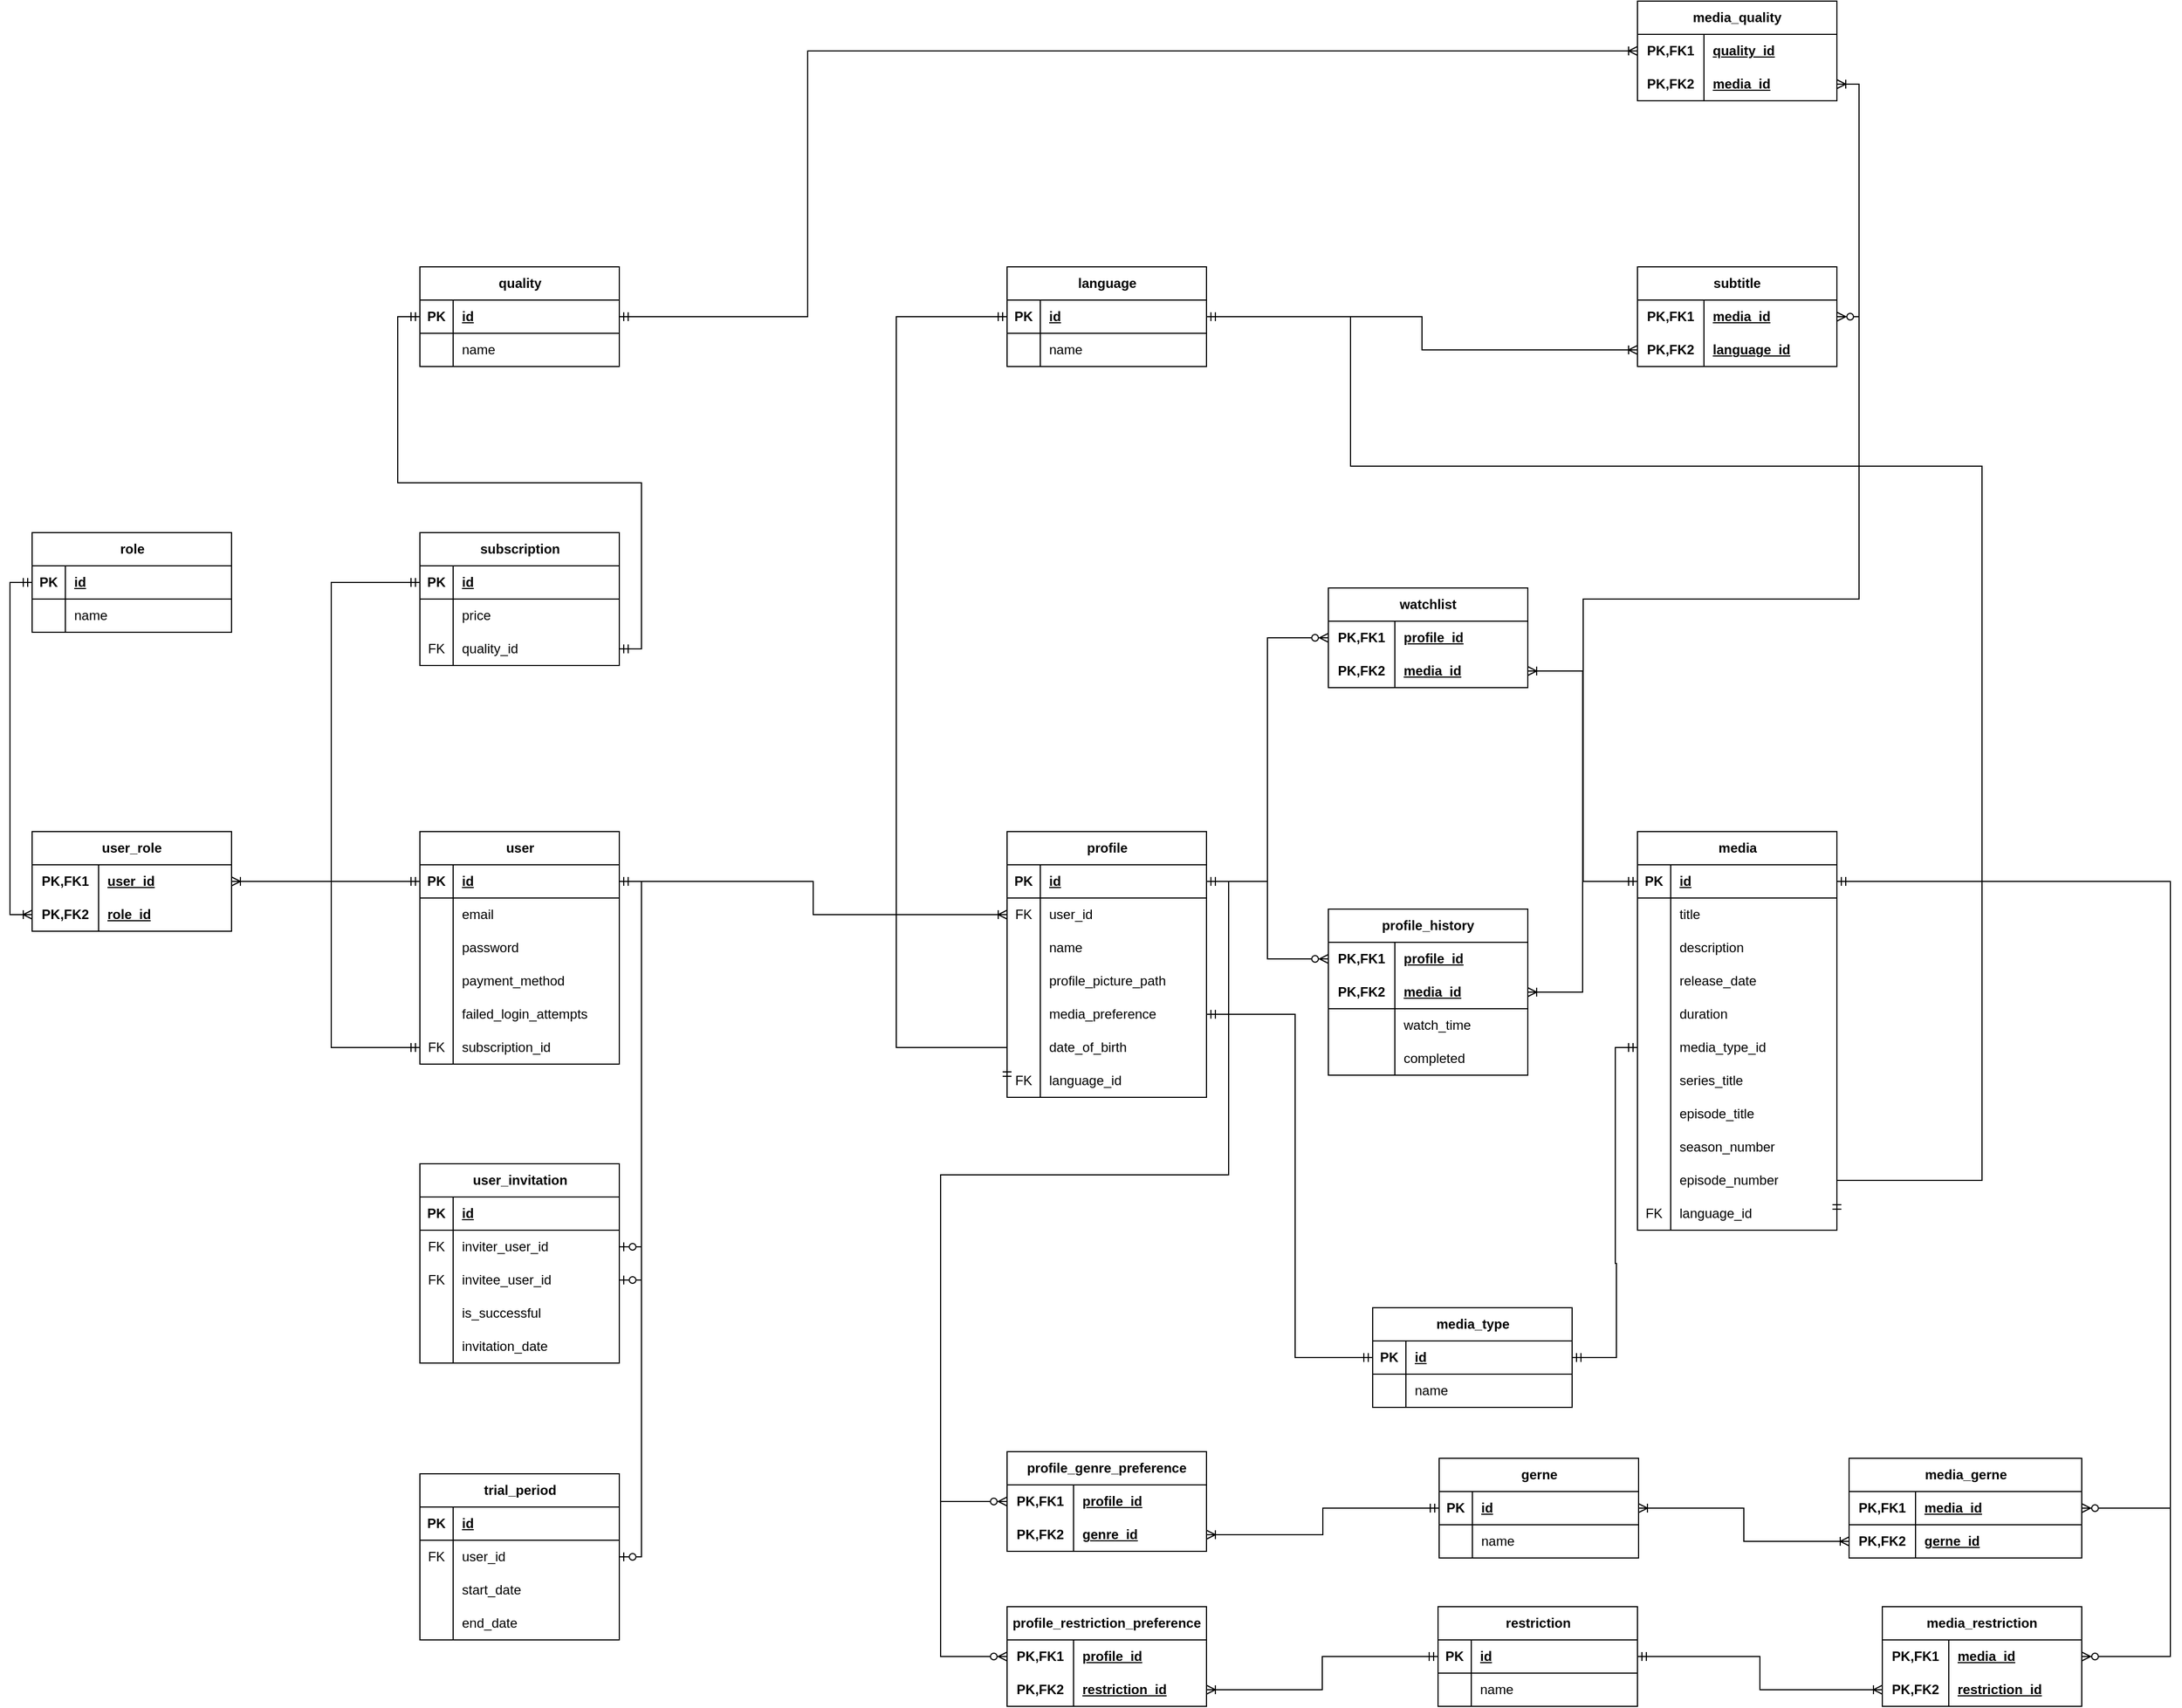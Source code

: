 <mxfile version="25.0.3">
  <diagram id="C5RBs43oDa-KdzZeNtuy" name="Page-1">
    <mxGraphModel dx="1056" dy="4014" grid="1" gridSize="10" guides="1" tooltips="1" connect="1" arrows="1" fold="1" page="1" pageScale="1" pageWidth="827" pageHeight="1169" math="0" shadow="0">
      <root>
        <mxCell id="WIyWlLk6GJQsqaUBKTNV-0" />
        <mxCell id="WIyWlLk6GJQsqaUBKTNV-1" parent="WIyWlLk6GJQsqaUBKTNV-0" />
        <mxCell id="7jHVJs8LVW_LnlYh-6Ul-179" value="media" style="shape=table;startSize=30;container=1;collapsible=1;childLayout=tableLayout;fixedRows=1;rowLines=0;fontStyle=1;align=center;resizeLast=1;html=1;" parent="WIyWlLk6GJQsqaUBKTNV-1" vertex="1">
          <mxGeometry x="1699" y="-1150" width="180" height="360" as="geometry" />
        </mxCell>
        <mxCell id="7jHVJs8LVW_LnlYh-6Ul-180" value="" style="shape=tableRow;horizontal=0;startSize=0;swimlaneHead=0;swimlaneBody=0;fillColor=none;collapsible=0;dropTarget=0;points=[[0,0.5],[1,0.5]];portConstraint=eastwest;top=0;left=0;right=0;bottom=1;" parent="7jHVJs8LVW_LnlYh-6Ul-179" vertex="1">
          <mxGeometry y="30" width="180" height="30" as="geometry" />
        </mxCell>
        <mxCell id="7jHVJs8LVW_LnlYh-6Ul-181" value="PK" style="shape=partialRectangle;connectable=0;fillColor=none;top=0;left=0;bottom=0;right=0;fontStyle=1;overflow=hidden;whiteSpace=wrap;html=1;" parent="7jHVJs8LVW_LnlYh-6Ul-180" vertex="1">
          <mxGeometry width="30" height="30" as="geometry">
            <mxRectangle width="30" height="30" as="alternateBounds" />
          </mxGeometry>
        </mxCell>
        <mxCell id="7jHVJs8LVW_LnlYh-6Ul-182" value="id" style="shape=partialRectangle;connectable=0;fillColor=none;top=0;left=0;bottom=0;right=0;align=left;spacingLeft=6;fontStyle=5;overflow=hidden;whiteSpace=wrap;html=1;" parent="7jHVJs8LVW_LnlYh-6Ul-180" vertex="1">
          <mxGeometry x="30" width="150" height="30" as="geometry">
            <mxRectangle width="150" height="30" as="alternateBounds" />
          </mxGeometry>
        </mxCell>
        <mxCell id="7jHVJs8LVW_LnlYh-6Ul-183" value="" style="shape=tableRow;horizontal=0;startSize=0;swimlaneHead=0;swimlaneBody=0;fillColor=none;collapsible=0;dropTarget=0;points=[[0,0.5],[1,0.5]];portConstraint=eastwest;top=0;left=0;right=0;bottom=0;" parent="7jHVJs8LVW_LnlYh-6Ul-179" vertex="1">
          <mxGeometry y="60" width="180" height="30" as="geometry" />
        </mxCell>
        <mxCell id="7jHVJs8LVW_LnlYh-6Ul-184" value="" style="shape=partialRectangle;connectable=0;fillColor=none;top=0;left=0;bottom=0;right=0;editable=1;overflow=hidden;whiteSpace=wrap;html=1;" parent="7jHVJs8LVW_LnlYh-6Ul-183" vertex="1">
          <mxGeometry width="30" height="30" as="geometry">
            <mxRectangle width="30" height="30" as="alternateBounds" />
          </mxGeometry>
        </mxCell>
        <mxCell id="7jHVJs8LVW_LnlYh-6Ul-185" value="title" style="shape=partialRectangle;connectable=0;fillColor=none;top=0;left=0;bottom=0;right=0;align=left;spacingLeft=6;overflow=hidden;whiteSpace=wrap;html=1;" parent="7jHVJs8LVW_LnlYh-6Ul-183" vertex="1">
          <mxGeometry x="30" width="150" height="30" as="geometry">
            <mxRectangle width="150" height="30" as="alternateBounds" />
          </mxGeometry>
        </mxCell>
        <mxCell id="7jHVJs8LVW_LnlYh-6Ul-186" value="" style="shape=tableRow;horizontal=0;startSize=0;swimlaneHead=0;swimlaneBody=0;fillColor=none;collapsible=0;dropTarget=0;points=[[0,0.5],[1,0.5]];portConstraint=eastwest;top=0;left=0;right=0;bottom=0;" parent="7jHVJs8LVW_LnlYh-6Ul-179" vertex="1">
          <mxGeometry y="90" width="180" height="30" as="geometry" />
        </mxCell>
        <mxCell id="7jHVJs8LVW_LnlYh-6Ul-187" value="" style="shape=partialRectangle;connectable=0;fillColor=none;top=0;left=0;bottom=0;right=0;editable=1;overflow=hidden;whiteSpace=wrap;html=1;" parent="7jHVJs8LVW_LnlYh-6Ul-186" vertex="1">
          <mxGeometry width="30" height="30" as="geometry">
            <mxRectangle width="30" height="30" as="alternateBounds" />
          </mxGeometry>
        </mxCell>
        <mxCell id="7jHVJs8LVW_LnlYh-6Ul-188" value="description" style="shape=partialRectangle;connectable=0;fillColor=none;top=0;left=0;bottom=0;right=0;align=left;spacingLeft=6;overflow=hidden;whiteSpace=wrap;html=1;" parent="7jHVJs8LVW_LnlYh-6Ul-186" vertex="1">
          <mxGeometry x="30" width="150" height="30" as="geometry">
            <mxRectangle width="150" height="30" as="alternateBounds" />
          </mxGeometry>
        </mxCell>
        <mxCell id="7jHVJs8LVW_LnlYh-6Ul-189" value="" style="shape=tableRow;horizontal=0;startSize=0;swimlaneHead=0;swimlaneBody=0;fillColor=none;collapsible=0;dropTarget=0;points=[[0,0.5],[1,0.5]];portConstraint=eastwest;top=0;left=0;right=0;bottom=0;" parent="7jHVJs8LVW_LnlYh-6Ul-179" vertex="1">
          <mxGeometry y="120" width="180" height="30" as="geometry" />
        </mxCell>
        <mxCell id="7jHVJs8LVW_LnlYh-6Ul-190" value="" style="shape=partialRectangle;connectable=0;fillColor=none;top=0;left=0;bottom=0;right=0;editable=1;overflow=hidden;whiteSpace=wrap;html=1;" parent="7jHVJs8LVW_LnlYh-6Ul-189" vertex="1">
          <mxGeometry width="30" height="30" as="geometry">
            <mxRectangle width="30" height="30" as="alternateBounds" />
          </mxGeometry>
        </mxCell>
        <mxCell id="7jHVJs8LVW_LnlYh-6Ul-191" value="release_date " style="shape=partialRectangle;connectable=0;fillColor=none;top=0;left=0;bottom=0;right=0;align=left;spacingLeft=6;overflow=hidden;whiteSpace=wrap;html=1;" parent="7jHVJs8LVW_LnlYh-6Ul-189" vertex="1">
          <mxGeometry x="30" width="150" height="30" as="geometry">
            <mxRectangle width="150" height="30" as="alternateBounds" />
          </mxGeometry>
        </mxCell>
        <mxCell id="7jHVJs8LVW_LnlYh-6Ul-192" value="" style="shape=tableRow;horizontal=0;startSize=0;swimlaneHead=0;swimlaneBody=0;fillColor=none;collapsible=0;dropTarget=0;points=[[0,0.5],[1,0.5]];portConstraint=eastwest;top=0;left=0;right=0;bottom=0;" parent="7jHVJs8LVW_LnlYh-6Ul-179" vertex="1">
          <mxGeometry y="150" width="180" height="30" as="geometry" />
        </mxCell>
        <mxCell id="7jHVJs8LVW_LnlYh-6Ul-193" value="" style="shape=partialRectangle;connectable=0;fillColor=none;top=0;left=0;bottom=0;right=0;editable=1;overflow=hidden;whiteSpace=wrap;html=1;" parent="7jHVJs8LVW_LnlYh-6Ul-192" vertex="1">
          <mxGeometry width="30" height="30" as="geometry">
            <mxRectangle width="30" height="30" as="alternateBounds" />
          </mxGeometry>
        </mxCell>
        <mxCell id="7jHVJs8LVW_LnlYh-6Ul-194" value="duration" style="shape=partialRectangle;connectable=0;fillColor=none;top=0;left=0;bottom=0;right=0;align=left;spacingLeft=6;overflow=hidden;whiteSpace=wrap;html=1;" parent="7jHVJs8LVW_LnlYh-6Ul-192" vertex="1">
          <mxGeometry x="30" width="150" height="30" as="geometry">
            <mxRectangle width="150" height="30" as="alternateBounds" />
          </mxGeometry>
        </mxCell>
        <mxCell id="7jHVJs8LVW_LnlYh-6Ul-195" value="" style="shape=tableRow;horizontal=0;startSize=0;swimlaneHead=0;swimlaneBody=0;fillColor=none;collapsible=0;dropTarget=0;points=[[0,0.5],[1,0.5]];portConstraint=eastwest;top=0;left=0;right=0;bottom=0;" parent="7jHVJs8LVW_LnlYh-6Ul-179" vertex="1">
          <mxGeometry y="180" width="180" height="30" as="geometry" />
        </mxCell>
        <mxCell id="7jHVJs8LVW_LnlYh-6Ul-196" value="" style="shape=partialRectangle;connectable=0;fillColor=none;top=0;left=0;bottom=0;right=0;editable=1;overflow=hidden;whiteSpace=wrap;html=1;" parent="7jHVJs8LVW_LnlYh-6Ul-195" vertex="1">
          <mxGeometry width="30" height="30" as="geometry">
            <mxRectangle width="30" height="30" as="alternateBounds" />
          </mxGeometry>
        </mxCell>
        <mxCell id="7jHVJs8LVW_LnlYh-6Ul-197" value="media_type_id" style="shape=partialRectangle;connectable=0;fillColor=none;top=0;left=0;bottom=0;right=0;align=left;spacingLeft=6;overflow=hidden;whiteSpace=wrap;html=1;" parent="7jHVJs8LVW_LnlYh-6Ul-195" vertex="1">
          <mxGeometry x="30" width="150" height="30" as="geometry">
            <mxRectangle width="150" height="30" as="alternateBounds" />
          </mxGeometry>
        </mxCell>
        <mxCell id="7jHVJs8LVW_LnlYh-6Ul-456" value="" style="shape=tableRow;horizontal=0;startSize=0;swimlaneHead=0;swimlaneBody=0;fillColor=none;collapsible=0;dropTarget=0;points=[[0,0.5],[1,0.5]];portConstraint=eastwest;top=0;left=0;right=0;bottom=0;" parent="7jHVJs8LVW_LnlYh-6Ul-179" vertex="1">
          <mxGeometry y="210" width="180" height="30" as="geometry" />
        </mxCell>
        <mxCell id="7jHVJs8LVW_LnlYh-6Ul-457" value="" style="shape=partialRectangle;connectable=0;fillColor=none;top=0;left=0;bottom=0;right=0;editable=1;overflow=hidden;whiteSpace=wrap;html=1;" parent="7jHVJs8LVW_LnlYh-6Ul-456" vertex="1">
          <mxGeometry width="30" height="30" as="geometry">
            <mxRectangle width="30" height="30" as="alternateBounds" />
          </mxGeometry>
        </mxCell>
        <mxCell id="7jHVJs8LVW_LnlYh-6Ul-458" value="series_title" style="shape=partialRectangle;connectable=0;fillColor=none;top=0;left=0;bottom=0;right=0;align=left;spacingLeft=6;overflow=hidden;whiteSpace=wrap;html=1;" parent="7jHVJs8LVW_LnlYh-6Ul-456" vertex="1">
          <mxGeometry x="30" width="150" height="30" as="geometry">
            <mxRectangle width="150" height="30" as="alternateBounds" />
          </mxGeometry>
        </mxCell>
        <mxCell id="7jHVJs8LVW_LnlYh-6Ul-198" value="" style="shape=tableRow;horizontal=0;startSize=0;swimlaneHead=0;swimlaneBody=0;fillColor=none;collapsible=0;dropTarget=0;points=[[0,0.5],[1,0.5]];portConstraint=eastwest;top=0;left=0;right=0;bottom=0;" parent="7jHVJs8LVW_LnlYh-6Ul-179" vertex="1">
          <mxGeometry y="240" width="180" height="30" as="geometry" />
        </mxCell>
        <mxCell id="7jHVJs8LVW_LnlYh-6Ul-199" value="" style="shape=partialRectangle;connectable=0;fillColor=none;top=0;left=0;bottom=0;right=0;editable=1;overflow=hidden;whiteSpace=wrap;html=1;" parent="7jHVJs8LVW_LnlYh-6Ul-198" vertex="1">
          <mxGeometry width="30" height="30" as="geometry">
            <mxRectangle width="30" height="30" as="alternateBounds" />
          </mxGeometry>
        </mxCell>
        <mxCell id="7jHVJs8LVW_LnlYh-6Ul-200" value="episode_title" style="shape=partialRectangle;connectable=0;fillColor=none;top=0;left=0;bottom=0;right=0;align=left;spacingLeft=6;overflow=hidden;whiteSpace=wrap;html=1;" parent="7jHVJs8LVW_LnlYh-6Ul-198" vertex="1">
          <mxGeometry x="30" width="150" height="30" as="geometry">
            <mxRectangle width="150" height="30" as="alternateBounds" />
          </mxGeometry>
        </mxCell>
        <mxCell id="7jHVJs8LVW_LnlYh-6Ul-201" value="" style="shape=tableRow;horizontal=0;startSize=0;swimlaneHead=0;swimlaneBody=0;fillColor=none;collapsible=0;dropTarget=0;points=[[0,0.5],[1,0.5]];portConstraint=eastwest;top=0;left=0;right=0;bottom=0;" parent="7jHVJs8LVW_LnlYh-6Ul-179" vertex="1">
          <mxGeometry y="270" width="180" height="30" as="geometry" />
        </mxCell>
        <mxCell id="7jHVJs8LVW_LnlYh-6Ul-202" value="" style="shape=partialRectangle;connectable=0;fillColor=none;top=0;left=0;bottom=0;right=0;editable=1;overflow=hidden;whiteSpace=wrap;html=1;" parent="7jHVJs8LVW_LnlYh-6Ul-201" vertex="1">
          <mxGeometry width="30" height="30" as="geometry">
            <mxRectangle width="30" height="30" as="alternateBounds" />
          </mxGeometry>
        </mxCell>
        <mxCell id="7jHVJs8LVW_LnlYh-6Ul-203" value="season_number" style="shape=partialRectangle;connectable=0;fillColor=none;top=0;left=0;bottom=0;right=0;align=left;spacingLeft=6;overflow=hidden;whiteSpace=wrap;html=1;" parent="7jHVJs8LVW_LnlYh-6Ul-201" vertex="1">
          <mxGeometry x="30" width="150" height="30" as="geometry">
            <mxRectangle width="150" height="30" as="alternateBounds" />
          </mxGeometry>
        </mxCell>
        <mxCell id="7jHVJs8LVW_LnlYh-6Ul-204" value="" style="shape=tableRow;horizontal=0;startSize=0;swimlaneHead=0;swimlaneBody=0;fillColor=none;collapsible=0;dropTarget=0;points=[[0,0.5],[1,0.5]];portConstraint=eastwest;top=0;left=0;right=0;bottom=0;" parent="7jHVJs8LVW_LnlYh-6Ul-179" vertex="1">
          <mxGeometry y="300" width="180" height="30" as="geometry" />
        </mxCell>
        <mxCell id="7jHVJs8LVW_LnlYh-6Ul-205" value="" style="shape=partialRectangle;connectable=0;fillColor=none;top=0;left=0;bottom=0;right=0;editable=1;overflow=hidden;whiteSpace=wrap;html=1;" parent="7jHVJs8LVW_LnlYh-6Ul-204" vertex="1">
          <mxGeometry width="30" height="30" as="geometry">
            <mxRectangle width="30" height="30" as="alternateBounds" />
          </mxGeometry>
        </mxCell>
        <mxCell id="7jHVJs8LVW_LnlYh-6Ul-206" value="episode_number" style="shape=partialRectangle;connectable=0;fillColor=none;top=0;left=0;bottom=0;right=0;align=left;spacingLeft=6;overflow=hidden;whiteSpace=wrap;html=1;" parent="7jHVJs8LVW_LnlYh-6Ul-204" vertex="1">
          <mxGeometry x="30" width="150" height="30" as="geometry">
            <mxRectangle width="150" height="30" as="alternateBounds" />
          </mxGeometry>
        </mxCell>
        <mxCell id="7jHVJs8LVW_LnlYh-6Ul-207" value="" style="shape=tableRow;horizontal=0;startSize=0;swimlaneHead=0;swimlaneBody=0;fillColor=none;collapsible=0;dropTarget=0;points=[[0,0.5],[1,0.5]];portConstraint=eastwest;top=0;left=0;right=0;bottom=0;" parent="7jHVJs8LVW_LnlYh-6Ul-179" vertex="1">
          <mxGeometry y="330" width="180" height="30" as="geometry" />
        </mxCell>
        <mxCell id="7jHVJs8LVW_LnlYh-6Ul-208" value="FK" style="shape=partialRectangle;connectable=0;fillColor=none;top=0;left=0;bottom=0;right=0;editable=1;overflow=hidden;whiteSpace=wrap;html=1;" parent="7jHVJs8LVW_LnlYh-6Ul-207" vertex="1">
          <mxGeometry width="30" height="30" as="geometry">
            <mxRectangle width="30" height="30" as="alternateBounds" />
          </mxGeometry>
        </mxCell>
        <mxCell id="7jHVJs8LVW_LnlYh-6Ul-209" value="language_id" style="shape=partialRectangle;connectable=0;fillColor=none;top=0;left=0;bottom=0;right=0;align=left;spacingLeft=6;overflow=hidden;whiteSpace=wrap;html=1;" parent="7jHVJs8LVW_LnlYh-6Ul-207" vertex="1">
          <mxGeometry x="30" width="150" height="30" as="geometry">
            <mxRectangle width="150" height="30" as="alternateBounds" />
          </mxGeometry>
        </mxCell>
        <mxCell id="7jHVJs8LVW_LnlYh-6Ul-210" value="media_type" style="shape=table;startSize=30;container=1;collapsible=1;childLayout=tableLayout;fixedRows=1;rowLines=0;fontStyle=1;align=center;resizeLast=1;html=1;" parent="WIyWlLk6GJQsqaUBKTNV-1" vertex="1">
          <mxGeometry x="1460" y="-720" width="180" height="90" as="geometry" />
        </mxCell>
        <mxCell id="7jHVJs8LVW_LnlYh-6Ul-211" value="" style="shape=tableRow;horizontal=0;startSize=0;swimlaneHead=0;swimlaneBody=0;fillColor=none;collapsible=0;dropTarget=0;points=[[0,0.5],[1,0.5]];portConstraint=eastwest;top=0;left=0;right=0;bottom=1;" parent="7jHVJs8LVW_LnlYh-6Ul-210" vertex="1">
          <mxGeometry y="30" width="180" height="30" as="geometry" />
        </mxCell>
        <mxCell id="7jHVJs8LVW_LnlYh-6Ul-212" value="PK" style="shape=partialRectangle;connectable=0;fillColor=none;top=0;left=0;bottom=0;right=0;fontStyle=1;overflow=hidden;whiteSpace=wrap;html=1;" parent="7jHVJs8LVW_LnlYh-6Ul-211" vertex="1">
          <mxGeometry width="30" height="30" as="geometry">
            <mxRectangle width="30" height="30" as="alternateBounds" />
          </mxGeometry>
        </mxCell>
        <mxCell id="7jHVJs8LVW_LnlYh-6Ul-213" value="id" style="shape=partialRectangle;connectable=0;fillColor=none;top=0;left=0;bottom=0;right=0;align=left;spacingLeft=6;fontStyle=5;overflow=hidden;whiteSpace=wrap;html=1;" parent="7jHVJs8LVW_LnlYh-6Ul-211" vertex="1">
          <mxGeometry x="30" width="150" height="30" as="geometry">
            <mxRectangle width="150" height="30" as="alternateBounds" />
          </mxGeometry>
        </mxCell>
        <mxCell id="7jHVJs8LVW_LnlYh-6Ul-214" value="" style="shape=tableRow;horizontal=0;startSize=0;swimlaneHead=0;swimlaneBody=0;fillColor=none;collapsible=0;dropTarget=0;points=[[0,0.5],[1,0.5]];portConstraint=eastwest;top=0;left=0;right=0;bottom=0;" parent="7jHVJs8LVW_LnlYh-6Ul-210" vertex="1">
          <mxGeometry y="60" width="180" height="30" as="geometry" />
        </mxCell>
        <mxCell id="7jHVJs8LVW_LnlYh-6Ul-215" value="" style="shape=partialRectangle;connectable=0;fillColor=none;top=0;left=0;bottom=0;right=0;editable=1;overflow=hidden;whiteSpace=wrap;html=1;" parent="7jHVJs8LVW_LnlYh-6Ul-214" vertex="1">
          <mxGeometry width="30" height="30" as="geometry">
            <mxRectangle width="30" height="30" as="alternateBounds" />
          </mxGeometry>
        </mxCell>
        <mxCell id="7jHVJs8LVW_LnlYh-6Ul-216" value="name" style="shape=partialRectangle;connectable=0;fillColor=none;top=0;left=0;bottom=0;right=0;align=left;spacingLeft=6;overflow=hidden;whiteSpace=wrap;html=1;" parent="7jHVJs8LVW_LnlYh-6Ul-214" vertex="1">
          <mxGeometry x="30" width="150" height="30" as="geometry">
            <mxRectangle width="150" height="30" as="alternateBounds" />
          </mxGeometry>
        </mxCell>
        <mxCell id="7jHVJs8LVW_LnlYh-6Ul-224" value="media_gerne" style="shape=table;startSize=30;container=1;collapsible=1;childLayout=tableLayout;fixedRows=1;rowLines=0;fontStyle=1;align=center;resizeLast=1;html=1;" parent="WIyWlLk6GJQsqaUBKTNV-1" vertex="1">
          <mxGeometry x="1890" y="-584" width="210" height="90" as="geometry" />
        </mxCell>
        <mxCell id="7jHVJs8LVW_LnlYh-6Ul-225" value="" style="shape=tableRow;horizontal=0;startSize=0;swimlaneHead=0;swimlaneBody=0;fillColor=none;collapsible=0;dropTarget=0;points=[[0,0.5],[1,0.5]];portConstraint=eastwest;top=0;left=0;right=0;bottom=1;" parent="7jHVJs8LVW_LnlYh-6Ul-224" vertex="1">
          <mxGeometry y="30" width="210" height="30" as="geometry" />
        </mxCell>
        <mxCell id="7jHVJs8LVW_LnlYh-6Ul-226" value="PK,FK1" style="shape=partialRectangle;connectable=0;fillColor=none;top=0;left=0;bottom=0;right=0;fontStyle=1;overflow=hidden;whiteSpace=wrap;html=1;" parent="7jHVJs8LVW_LnlYh-6Ul-225" vertex="1">
          <mxGeometry width="60" height="30" as="geometry">
            <mxRectangle width="60" height="30" as="alternateBounds" />
          </mxGeometry>
        </mxCell>
        <mxCell id="7jHVJs8LVW_LnlYh-6Ul-227" value="media_id" style="shape=partialRectangle;connectable=0;fillColor=none;top=0;left=0;bottom=0;right=0;align=left;spacingLeft=6;fontStyle=5;overflow=hidden;whiteSpace=wrap;html=1;" parent="7jHVJs8LVW_LnlYh-6Ul-225" vertex="1">
          <mxGeometry x="60" width="150" height="30" as="geometry">
            <mxRectangle width="150" height="30" as="alternateBounds" />
          </mxGeometry>
        </mxCell>
        <mxCell id="7jHVJs8LVW_LnlYh-6Ul-228" value="" style="shape=tableRow;horizontal=0;startSize=0;swimlaneHead=0;swimlaneBody=0;fillColor=none;collapsible=0;dropTarget=0;points=[[0,0.5],[1,0.5]];portConstraint=eastwest;top=0;left=0;right=0;bottom=0;" parent="7jHVJs8LVW_LnlYh-6Ul-224" vertex="1">
          <mxGeometry y="60" width="210" height="30" as="geometry" />
        </mxCell>
        <mxCell id="7jHVJs8LVW_LnlYh-6Ul-229" value="PK,FK2" style="shape=partialRectangle;connectable=0;fillColor=none;top=0;left=0;bottom=0;right=0;editable=1;overflow=hidden;whiteSpace=wrap;html=1;fontStyle=1" parent="7jHVJs8LVW_LnlYh-6Ul-228" vertex="1">
          <mxGeometry width="60" height="30" as="geometry">
            <mxRectangle width="60" height="30" as="alternateBounds" />
          </mxGeometry>
        </mxCell>
        <mxCell id="7jHVJs8LVW_LnlYh-6Ul-230" value="gerne_id" style="shape=partialRectangle;connectable=0;fillColor=none;top=0;left=0;bottom=0;right=0;align=left;spacingLeft=6;overflow=hidden;whiteSpace=wrap;html=1;fontStyle=5" parent="7jHVJs8LVW_LnlYh-6Ul-228" vertex="1">
          <mxGeometry x="60" width="150" height="30" as="geometry">
            <mxRectangle width="150" height="30" as="alternateBounds" />
          </mxGeometry>
        </mxCell>
        <mxCell id="7jHVJs8LVW_LnlYh-6Ul-231" value="gerne" style="shape=table;startSize=30;container=1;collapsible=1;childLayout=tableLayout;fixedRows=1;rowLines=0;fontStyle=1;align=center;resizeLast=1;html=1;" parent="WIyWlLk6GJQsqaUBKTNV-1" vertex="1">
          <mxGeometry x="1520" y="-584" width="180" height="90" as="geometry" />
        </mxCell>
        <mxCell id="7jHVJs8LVW_LnlYh-6Ul-232" value="" style="shape=tableRow;horizontal=0;startSize=0;swimlaneHead=0;swimlaneBody=0;fillColor=none;collapsible=0;dropTarget=0;points=[[0,0.5],[1,0.5]];portConstraint=eastwest;top=0;left=0;right=0;bottom=1;" parent="7jHVJs8LVW_LnlYh-6Ul-231" vertex="1">
          <mxGeometry y="30" width="180" height="30" as="geometry" />
        </mxCell>
        <mxCell id="7jHVJs8LVW_LnlYh-6Ul-233" value="PK" style="shape=partialRectangle;connectable=0;fillColor=none;top=0;left=0;bottom=0;right=0;fontStyle=1;overflow=hidden;whiteSpace=wrap;html=1;" parent="7jHVJs8LVW_LnlYh-6Ul-232" vertex="1">
          <mxGeometry width="30" height="30" as="geometry">
            <mxRectangle width="30" height="30" as="alternateBounds" />
          </mxGeometry>
        </mxCell>
        <mxCell id="7jHVJs8LVW_LnlYh-6Ul-234" value="id" style="shape=partialRectangle;connectable=0;fillColor=none;top=0;left=0;bottom=0;right=0;align=left;spacingLeft=6;fontStyle=5;overflow=hidden;whiteSpace=wrap;html=1;" parent="7jHVJs8LVW_LnlYh-6Ul-232" vertex="1">
          <mxGeometry x="30" width="150" height="30" as="geometry">
            <mxRectangle width="150" height="30" as="alternateBounds" />
          </mxGeometry>
        </mxCell>
        <mxCell id="7jHVJs8LVW_LnlYh-6Ul-235" value="" style="shape=tableRow;horizontal=0;startSize=0;swimlaneHead=0;swimlaneBody=0;fillColor=none;collapsible=0;dropTarget=0;points=[[0,0.5],[1,0.5]];portConstraint=eastwest;top=0;left=0;right=0;bottom=0;" parent="7jHVJs8LVW_LnlYh-6Ul-231" vertex="1">
          <mxGeometry y="60" width="180" height="30" as="geometry" />
        </mxCell>
        <mxCell id="7jHVJs8LVW_LnlYh-6Ul-236" value="" style="shape=partialRectangle;connectable=0;fillColor=none;top=0;left=0;bottom=0;right=0;editable=1;overflow=hidden;whiteSpace=wrap;html=1;" parent="7jHVJs8LVW_LnlYh-6Ul-235" vertex="1">
          <mxGeometry width="30" height="30" as="geometry">
            <mxRectangle width="30" height="30" as="alternateBounds" />
          </mxGeometry>
        </mxCell>
        <mxCell id="7jHVJs8LVW_LnlYh-6Ul-237" value="name" style="shape=partialRectangle;connectable=0;fillColor=none;top=0;left=0;bottom=0;right=0;align=left;spacingLeft=6;overflow=hidden;whiteSpace=wrap;html=1;" parent="7jHVJs8LVW_LnlYh-6Ul-235" vertex="1">
          <mxGeometry x="30" width="150" height="30" as="geometry">
            <mxRectangle width="150" height="30" as="alternateBounds" />
          </mxGeometry>
        </mxCell>
        <mxCell id="7jHVJs8LVW_LnlYh-6Ul-238" value="media_restriction" style="shape=table;startSize=30;container=1;collapsible=1;childLayout=tableLayout;fixedRows=1;rowLines=0;fontStyle=1;align=center;resizeLast=1;html=1;whiteSpace=wrap;" parent="WIyWlLk6GJQsqaUBKTNV-1" vertex="1">
          <mxGeometry x="1920" y="-450" width="180" height="90" as="geometry" />
        </mxCell>
        <mxCell id="7jHVJs8LVW_LnlYh-6Ul-239" value="" style="shape=tableRow;horizontal=0;startSize=0;swimlaneHead=0;swimlaneBody=0;fillColor=none;collapsible=0;dropTarget=0;points=[[0,0.5],[1,0.5]];portConstraint=eastwest;top=0;left=0;right=0;bottom=0;html=1;" parent="7jHVJs8LVW_LnlYh-6Ul-238" vertex="1">
          <mxGeometry y="30" width="180" height="30" as="geometry" />
        </mxCell>
        <mxCell id="7jHVJs8LVW_LnlYh-6Ul-240" value="PK,FK1" style="shape=partialRectangle;connectable=0;fillColor=none;top=0;left=0;bottom=0;right=0;fontStyle=1;overflow=hidden;html=1;whiteSpace=wrap;" parent="7jHVJs8LVW_LnlYh-6Ul-239" vertex="1">
          <mxGeometry width="60" height="30" as="geometry">
            <mxRectangle width="60" height="30" as="alternateBounds" />
          </mxGeometry>
        </mxCell>
        <mxCell id="7jHVJs8LVW_LnlYh-6Ul-241" value="media_id" style="shape=partialRectangle;connectable=0;fillColor=none;top=0;left=0;bottom=0;right=0;align=left;spacingLeft=6;fontStyle=5;overflow=hidden;html=1;whiteSpace=wrap;" parent="7jHVJs8LVW_LnlYh-6Ul-239" vertex="1">
          <mxGeometry x="60" width="120" height="30" as="geometry">
            <mxRectangle width="120" height="30" as="alternateBounds" />
          </mxGeometry>
        </mxCell>
        <mxCell id="7jHVJs8LVW_LnlYh-6Ul-242" value="" style="shape=tableRow;horizontal=0;startSize=0;swimlaneHead=0;swimlaneBody=0;fillColor=none;collapsible=0;dropTarget=0;points=[[0,0.5],[1,0.5]];portConstraint=eastwest;top=0;left=0;right=0;bottom=1;html=1;" parent="7jHVJs8LVW_LnlYh-6Ul-238" vertex="1">
          <mxGeometry y="60" width="180" height="30" as="geometry" />
        </mxCell>
        <mxCell id="7jHVJs8LVW_LnlYh-6Ul-243" value="PK,FK2" style="shape=partialRectangle;connectable=0;fillColor=none;top=0;left=0;bottom=0;right=0;fontStyle=1;overflow=hidden;html=1;whiteSpace=wrap;" parent="7jHVJs8LVW_LnlYh-6Ul-242" vertex="1">
          <mxGeometry width="60" height="30" as="geometry">
            <mxRectangle width="60" height="30" as="alternateBounds" />
          </mxGeometry>
        </mxCell>
        <mxCell id="7jHVJs8LVW_LnlYh-6Ul-244" value="restriction_id" style="shape=partialRectangle;connectable=0;fillColor=none;top=0;left=0;bottom=0;right=0;align=left;spacingLeft=6;fontStyle=5;overflow=hidden;html=1;whiteSpace=wrap;" parent="7jHVJs8LVW_LnlYh-6Ul-242" vertex="1">
          <mxGeometry x="60" width="120" height="30" as="geometry">
            <mxRectangle width="120" height="30" as="alternateBounds" />
          </mxGeometry>
        </mxCell>
        <mxCell id="7jHVJs8LVW_LnlYh-6Ul-245" value="restriction" style="shape=table;startSize=30;container=1;collapsible=1;childLayout=tableLayout;fixedRows=1;rowLines=0;fontStyle=1;align=center;resizeLast=1;html=1;" parent="WIyWlLk6GJQsqaUBKTNV-1" vertex="1">
          <mxGeometry x="1519" y="-450" width="180" height="90" as="geometry" />
        </mxCell>
        <mxCell id="7jHVJs8LVW_LnlYh-6Ul-246" value="" style="shape=tableRow;horizontal=0;startSize=0;swimlaneHead=0;swimlaneBody=0;fillColor=none;collapsible=0;dropTarget=0;points=[[0,0.5],[1,0.5]];portConstraint=eastwest;top=0;left=0;right=0;bottom=1;" parent="7jHVJs8LVW_LnlYh-6Ul-245" vertex="1">
          <mxGeometry y="30" width="180" height="30" as="geometry" />
        </mxCell>
        <mxCell id="7jHVJs8LVW_LnlYh-6Ul-247" value="PK" style="shape=partialRectangle;connectable=0;fillColor=none;top=0;left=0;bottom=0;right=0;fontStyle=1;overflow=hidden;whiteSpace=wrap;html=1;" parent="7jHVJs8LVW_LnlYh-6Ul-246" vertex="1">
          <mxGeometry width="30" height="30" as="geometry">
            <mxRectangle width="30" height="30" as="alternateBounds" />
          </mxGeometry>
        </mxCell>
        <mxCell id="7jHVJs8LVW_LnlYh-6Ul-248" value="id" style="shape=partialRectangle;connectable=0;fillColor=none;top=0;left=0;bottom=0;right=0;align=left;spacingLeft=6;fontStyle=5;overflow=hidden;whiteSpace=wrap;html=1;" parent="7jHVJs8LVW_LnlYh-6Ul-246" vertex="1">
          <mxGeometry x="30" width="150" height="30" as="geometry">
            <mxRectangle width="150" height="30" as="alternateBounds" />
          </mxGeometry>
        </mxCell>
        <mxCell id="7jHVJs8LVW_LnlYh-6Ul-249" value="" style="shape=tableRow;horizontal=0;startSize=0;swimlaneHead=0;swimlaneBody=0;fillColor=none;collapsible=0;dropTarget=0;points=[[0,0.5],[1,0.5]];portConstraint=eastwest;top=0;left=0;right=0;bottom=0;" parent="7jHVJs8LVW_LnlYh-6Ul-245" vertex="1">
          <mxGeometry y="60" width="180" height="30" as="geometry" />
        </mxCell>
        <mxCell id="7jHVJs8LVW_LnlYh-6Ul-250" value="" style="shape=partialRectangle;connectable=0;fillColor=none;top=0;left=0;bottom=0;right=0;editable=1;overflow=hidden;whiteSpace=wrap;html=1;" parent="7jHVJs8LVW_LnlYh-6Ul-249" vertex="1">
          <mxGeometry width="30" height="30" as="geometry">
            <mxRectangle width="30" height="30" as="alternateBounds" />
          </mxGeometry>
        </mxCell>
        <mxCell id="7jHVJs8LVW_LnlYh-6Ul-251" value="name" style="shape=partialRectangle;connectable=0;fillColor=none;top=0;left=0;bottom=0;right=0;align=left;spacingLeft=6;overflow=hidden;whiteSpace=wrap;html=1;" parent="7jHVJs8LVW_LnlYh-6Ul-249" vertex="1">
          <mxGeometry x="30" width="150" height="30" as="geometry">
            <mxRectangle width="150" height="30" as="alternateBounds" />
          </mxGeometry>
        </mxCell>
        <mxCell id="7jHVJs8LVW_LnlYh-6Ul-252" value="watchlist" style="shape=table;startSize=30;container=1;collapsible=1;childLayout=tableLayout;fixedRows=1;rowLines=0;fontStyle=1;align=center;resizeLast=1;html=1;whiteSpace=wrap;" parent="WIyWlLk6GJQsqaUBKTNV-1" vertex="1">
          <mxGeometry x="1420" y="-1370" width="180" height="90" as="geometry" />
        </mxCell>
        <mxCell id="7jHVJs8LVW_LnlYh-6Ul-253" value="" style="shape=tableRow;horizontal=0;startSize=0;swimlaneHead=0;swimlaneBody=0;fillColor=none;collapsible=0;dropTarget=0;points=[[0,0.5],[1,0.5]];portConstraint=eastwest;top=0;left=0;right=0;bottom=0;html=1;" parent="7jHVJs8LVW_LnlYh-6Ul-252" vertex="1">
          <mxGeometry y="30" width="180" height="30" as="geometry" />
        </mxCell>
        <mxCell id="7jHVJs8LVW_LnlYh-6Ul-254" value="PK,FK1" style="shape=partialRectangle;connectable=0;fillColor=none;top=0;left=0;bottom=0;right=0;fontStyle=1;overflow=hidden;html=1;whiteSpace=wrap;" parent="7jHVJs8LVW_LnlYh-6Ul-253" vertex="1">
          <mxGeometry width="60" height="30" as="geometry">
            <mxRectangle width="60" height="30" as="alternateBounds" />
          </mxGeometry>
        </mxCell>
        <mxCell id="7jHVJs8LVW_LnlYh-6Ul-255" value="profile_id" style="shape=partialRectangle;connectable=0;fillColor=none;top=0;left=0;bottom=0;right=0;align=left;spacingLeft=6;fontStyle=5;overflow=hidden;html=1;whiteSpace=wrap;" parent="7jHVJs8LVW_LnlYh-6Ul-253" vertex="1">
          <mxGeometry x="60" width="120" height="30" as="geometry">
            <mxRectangle width="120" height="30" as="alternateBounds" />
          </mxGeometry>
        </mxCell>
        <mxCell id="7jHVJs8LVW_LnlYh-6Ul-256" value="" style="shape=tableRow;horizontal=0;startSize=0;swimlaneHead=0;swimlaneBody=0;fillColor=none;collapsible=0;dropTarget=0;points=[[0,0.5],[1,0.5]];portConstraint=eastwest;top=0;left=0;right=0;bottom=1;html=1;" parent="7jHVJs8LVW_LnlYh-6Ul-252" vertex="1">
          <mxGeometry y="60" width="180" height="30" as="geometry" />
        </mxCell>
        <mxCell id="7jHVJs8LVW_LnlYh-6Ul-257" value="PK,FK2" style="shape=partialRectangle;connectable=0;fillColor=none;top=0;left=0;bottom=0;right=0;fontStyle=1;overflow=hidden;html=1;whiteSpace=wrap;" parent="7jHVJs8LVW_LnlYh-6Ul-256" vertex="1">
          <mxGeometry width="60" height="30" as="geometry">
            <mxRectangle width="60" height="30" as="alternateBounds" />
          </mxGeometry>
        </mxCell>
        <mxCell id="7jHVJs8LVW_LnlYh-6Ul-258" value="media_id" style="shape=partialRectangle;connectable=0;fillColor=none;top=0;left=0;bottom=0;right=0;align=left;spacingLeft=6;fontStyle=5;overflow=hidden;html=1;whiteSpace=wrap;" parent="7jHVJs8LVW_LnlYh-6Ul-256" vertex="1">
          <mxGeometry x="60" width="120" height="30" as="geometry">
            <mxRectangle width="120" height="30" as="alternateBounds" />
          </mxGeometry>
        </mxCell>
        <mxCell id="7jHVJs8LVW_LnlYh-6Ul-259" value="profile_history" style="shape=table;startSize=30;container=1;collapsible=1;childLayout=tableLayout;fixedRows=1;rowLines=0;fontStyle=1;align=center;resizeLast=1;html=1;whiteSpace=wrap;" parent="WIyWlLk6GJQsqaUBKTNV-1" vertex="1">
          <mxGeometry x="1420" y="-1080" width="180" height="150" as="geometry" />
        </mxCell>
        <mxCell id="7jHVJs8LVW_LnlYh-6Ul-260" value="" style="shape=tableRow;horizontal=0;startSize=0;swimlaneHead=0;swimlaneBody=0;fillColor=none;collapsible=0;dropTarget=0;points=[[0,0.5],[1,0.5]];portConstraint=eastwest;top=0;left=0;right=0;bottom=0;html=1;" parent="7jHVJs8LVW_LnlYh-6Ul-259" vertex="1">
          <mxGeometry y="30" width="180" height="30" as="geometry" />
        </mxCell>
        <mxCell id="7jHVJs8LVW_LnlYh-6Ul-261" value="PK,FK1" style="shape=partialRectangle;connectable=0;fillColor=none;top=0;left=0;bottom=0;right=0;fontStyle=1;overflow=hidden;html=1;whiteSpace=wrap;" parent="7jHVJs8LVW_LnlYh-6Ul-260" vertex="1">
          <mxGeometry width="60" height="30" as="geometry">
            <mxRectangle width="60" height="30" as="alternateBounds" />
          </mxGeometry>
        </mxCell>
        <mxCell id="7jHVJs8LVW_LnlYh-6Ul-262" value="profile_id" style="shape=partialRectangle;connectable=0;fillColor=none;top=0;left=0;bottom=0;right=0;align=left;spacingLeft=6;fontStyle=5;overflow=hidden;html=1;whiteSpace=wrap;" parent="7jHVJs8LVW_LnlYh-6Ul-260" vertex="1">
          <mxGeometry x="60" width="120" height="30" as="geometry">
            <mxRectangle width="120" height="30" as="alternateBounds" />
          </mxGeometry>
        </mxCell>
        <mxCell id="7jHVJs8LVW_LnlYh-6Ul-263" value="" style="shape=tableRow;horizontal=0;startSize=0;swimlaneHead=0;swimlaneBody=0;fillColor=none;collapsible=0;dropTarget=0;points=[[0,0.5],[1,0.5]];portConstraint=eastwest;top=0;left=0;right=0;bottom=1;html=1;" parent="7jHVJs8LVW_LnlYh-6Ul-259" vertex="1">
          <mxGeometry y="60" width="180" height="30" as="geometry" />
        </mxCell>
        <mxCell id="7jHVJs8LVW_LnlYh-6Ul-264" value="PK,FK2" style="shape=partialRectangle;connectable=0;fillColor=none;top=0;left=0;bottom=0;right=0;fontStyle=1;overflow=hidden;html=1;whiteSpace=wrap;" parent="7jHVJs8LVW_LnlYh-6Ul-263" vertex="1">
          <mxGeometry width="60" height="30" as="geometry">
            <mxRectangle width="60" height="30" as="alternateBounds" />
          </mxGeometry>
        </mxCell>
        <mxCell id="7jHVJs8LVW_LnlYh-6Ul-265" value="media_id" style="shape=partialRectangle;connectable=0;fillColor=none;top=0;left=0;bottom=0;right=0;align=left;spacingLeft=6;fontStyle=5;overflow=hidden;html=1;whiteSpace=wrap;" parent="7jHVJs8LVW_LnlYh-6Ul-263" vertex="1">
          <mxGeometry x="60" width="120" height="30" as="geometry">
            <mxRectangle width="120" height="30" as="alternateBounds" />
          </mxGeometry>
        </mxCell>
        <mxCell id="7jHVJs8LVW_LnlYh-6Ul-266" value="" style="shape=tableRow;horizontal=0;startSize=0;swimlaneHead=0;swimlaneBody=0;fillColor=none;collapsible=0;dropTarget=0;points=[[0,0.5],[1,0.5]];portConstraint=eastwest;top=0;left=0;right=0;bottom=0;html=1;" parent="7jHVJs8LVW_LnlYh-6Ul-259" vertex="1">
          <mxGeometry y="90" width="180" height="30" as="geometry" />
        </mxCell>
        <mxCell id="7jHVJs8LVW_LnlYh-6Ul-267" value="" style="shape=partialRectangle;connectable=0;fillColor=none;top=0;left=0;bottom=0;right=0;editable=1;overflow=hidden;html=1;whiteSpace=wrap;" parent="7jHVJs8LVW_LnlYh-6Ul-266" vertex="1">
          <mxGeometry width="60" height="30" as="geometry">
            <mxRectangle width="60" height="30" as="alternateBounds" />
          </mxGeometry>
        </mxCell>
        <mxCell id="7jHVJs8LVW_LnlYh-6Ul-268" value="watch_time" style="shape=partialRectangle;connectable=0;fillColor=none;top=0;left=0;bottom=0;right=0;align=left;spacingLeft=6;overflow=hidden;html=1;whiteSpace=wrap;" parent="7jHVJs8LVW_LnlYh-6Ul-266" vertex="1">
          <mxGeometry x="60" width="120" height="30" as="geometry">
            <mxRectangle width="120" height="30" as="alternateBounds" />
          </mxGeometry>
        </mxCell>
        <mxCell id="7jHVJs8LVW_LnlYh-6Ul-269" value="" style="shape=tableRow;horizontal=0;startSize=0;swimlaneHead=0;swimlaneBody=0;fillColor=none;collapsible=0;dropTarget=0;points=[[0,0.5],[1,0.5]];portConstraint=eastwest;top=0;left=0;right=0;bottom=0;html=1;" parent="7jHVJs8LVW_LnlYh-6Ul-259" vertex="1">
          <mxGeometry y="120" width="180" height="30" as="geometry" />
        </mxCell>
        <mxCell id="7jHVJs8LVW_LnlYh-6Ul-270" value="" style="shape=partialRectangle;connectable=0;fillColor=none;top=0;left=0;bottom=0;right=0;editable=1;overflow=hidden;html=1;whiteSpace=wrap;" parent="7jHVJs8LVW_LnlYh-6Ul-269" vertex="1">
          <mxGeometry width="60" height="30" as="geometry">
            <mxRectangle width="60" height="30" as="alternateBounds" />
          </mxGeometry>
        </mxCell>
        <mxCell id="7jHVJs8LVW_LnlYh-6Ul-271" value="completed" style="shape=partialRectangle;connectable=0;fillColor=none;top=0;left=0;bottom=0;right=0;align=left;spacingLeft=6;overflow=hidden;html=1;whiteSpace=wrap;" parent="7jHVJs8LVW_LnlYh-6Ul-269" vertex="1">
          <mxGeometry x="60" width="120" height="30" as="geometry">
            <mxRectangle width="120" height="30" as="alternateBounds" />
          </mxGeometry>
        </mxCell>
        <mxCell id="7jHVJs8LVW_LnlYh-6Ul-272" value="profil&lt;span style=&quot;background-color: initial;&quot;&gt;e&lt;/span&gt;" style="shape=table;startSize=30;container=1;collapsible=1;childLayout=tableLayout;fixedRows=1;rowLines=0;fontStyle=1;align=center;resizeLast=1;html=1;" parent="WIyWlLk6GJQsqaUBKTNV-1" vertex="1">
          <mxGeometry x="1130" y="-1150" width="180" height="240" as="geometry" />
        </mxCell>
        <mxCell id="7jHVJs8LVW_LnlYh-6Ul-273" value="" style="shape=tableRow;horizontal=0;startSize=0;swimlaneHead=0;swimlaneBody=0;fillColor=none;collapsible=0;dropTarget=0;points=[[0,0.5],[1,0.5]];portConstraint=eastwest;top=0;left=0;right=0;bottom=1;" parent="7jHVJs8LVW_LnlYh-6Ul-272" vertex="1">
          <mxGeometry y="30" width="180" height="30" as="geometry" />
        </mxCell>
        <mxCell id="7jHVJs8LVW_LnlYh-6Ul-274" value="PK" style="shape=partialRectangle;connectable=0;fillColor=none;top=0;left=0;bottom=0;right=0;fontStyle=1;overflow=hidden;whiteSpace=wrap;html=1;" parent="7jHVJs8LVW_LnlYh-6Ul-273" vertex="1">
          <mxGeometry width="30" height="30" as="geometry">
            <mxRectangle width="30" height="30" as="alternateBounds" />
          </mxGeometry>
        </mxCell>
        <mxCell id="7jHVJs8LVW_LnlYh-6Ul-275" value="id" style="shape=partialRectangle;connectable=0;fillColor=none;top=0;left=0;bottom=0;right=0;align=left;spacingLeft=6;fontStyle=5;overflow=hidden;whiteSpace=wrap;html=1;" parent="7jHVJs8LVW_LnlYh-6Ul-273" vertex="1">
          <mxGeometry x="30" width="150" height="30" as="geometry">
            <mxRectangle width="150" height="30" as="alternateBounds" />
          </mxGeometry>
        </mxCell>
        <mxCell id="7jHVJs8LVW_LnlYh-6Ul-276" value="" style="shape=tableRow;horizontal=0;startSize=0;swimlaneHead=0;swimlaneBody=0;fillColor=none;collapsible=0;dropTarget=0;points=[[0,0.5],[1,0.5]];portConstraint=eastwest;top=0;left=0;right=0;bottom=0;" parent="7jHVJs8LVW_LnlYh-6Ul-272" vertex="1">
          <mxGeometry y="60" width="180" height="30" as="geometry" />
        </mxCell>
        <mxCell id="7jHVJs8LVW_LnlYh-6Ul-277" value="FK" style="shape=partialRectangle;connectable=0;fillColor=none;top=0;left=0;bottom=0;right=0;editable=1;overflow=hidden;whiteSpace=wrap;html=1;" parent="7jHVJs8LVW_LnlYh-6Ul-276" vertex="1">
          <mxGeometry width="30" height="30" as="geometry">
            <mxRectangle width="30" height="30" as="alternateBounds" />
          </mxGeometry>
        </mxCell>
        <mxCell id="7jHVJs8LVW_LnlYh-6Ul-278" value="user_id" style="shape=partialRectangle;connectable=0;fillColor=none;top=0;left=0;bottom=0;right=0;align=left;spacingLeft=6;overflow=hidden;whiteSpace=wrap;html=1;" parent="7jHVJs8LVW_LnlYh-6Ul-276" vertex="1">
          <mxGeometry x="30" width="150" height="30" as="geometry">
            <mxRectangle width="150" height="30" as="alternateBounds" />
          </mxGeometry>
        </mxCell>
        <mxCell id="7jHVJs8LVW_LnlYh-6Ul-279" value="" style="shape=tableRow;horizontal=0;startSize=0;swimlaneHead=0;swimlaneBody=0;fillColor=none;collapsible=0;dropTarget=0;points=[[0,0.5],[1,0.5]];portConstraint=eastwest;top=0;left=0;right=0;bottom=0;" parent="7jHVJs8LVW_LnlYh-6Ul-272" vertex="1">
          <mxGeometry y="90" width="180" height="30" as="geometry" />
        </mxCell>
        <mxCell id="7jHVJs8LVW_LnlYh-6Ul-280" value="" style="shape=partialRectangle;connectable=0;fillColor=none;top=0;left=0;bottom=0;right=0;editable=1;overflow=hidden;whiteSpace=wrap;html=1;" parent="7jHVJs8LVW_LnlYh-6Ul-279" vertex="1">
          <mxGeometry width="30" height="30" as="geometry">
            <mxRectangle width="30" height="30" as="alternateBounds" />
          </mxGeometry>
        </mxCell>
        <mxCell id="7jHVJs8LVW_LnlYh-6Ul-281" value="name" style="shape=partialRectangle;connectable=0;fillColor=none;top=0;left=0;bottom=0;right=0;align=left;spacingLeft=6;overflow=hidden;whiteSpace=wrap;html=1;" parent="7jHVJs8LVW_LnlYh-6Ul-279" vertex="1">
          <mxGeometry x="30" width="150" height="30" as="geometry">
            <mxRectangle width="150" height="30" as="alternateBounds" />
          </mxGeometry>
        </mxCell>
        <mxCell id="7jHVJs8LVW_LnlYh-6Ul-282" value="" style="shape=tableRow;horizontal=0;startSize=0;swimlaneHead=0;swimlaneBody=0;fillColor=none;collapsible=0;dropTarget=0;points=[[0,0.5],[1,0.5]];portConstraint=eastwest;top=0;left=0;right=0;bottom=0;" parent="7jHVJs8LVW_LnlYh-6Ul-272" vertex="1">
          <mxGeometry y="120" width="180" height="30" as="geometry" />
        </mxCell>
        <mxCell id="7jHVJs8LVW_LnlYh-6Ul-283" value="" style="shape=partialRectangle;connectable=0;fillColor=none;top=0;left=0;bottom=0;right=0;editable=1;overflow=hidden;whiteSpace=wrap;html=1;" parent="7jHVJs8LVW_LnlYh-6Ul-282" vertex="1">
          <mxGeometry width="30" height="30" as="geometry">
            <mxRectangle width="30" height="30" as="alternateBounds" />
          </mxGeometry>
        </mxCell>
        <mxCell id="7jHVJs8LVW_LnlYh-6Ul-284" value="profile_picture_path" style="shape=partialRectangle;connectable=0;fillColor=none;top=0;left=0;bottom=0;right=0;align=left;spacingLeft=6;overflow=hidden;whiteSpace=wrap;html=1;" parent="7jHVJs8LVW_LnlYh-6Ul-282" vertex="1">
          <mxGeometry x="30" width="150" height="30" as="geometry">
            <mxRectangle width="150" height="30" as="alternateBounds" />
          </mxGeometry>
        </mxCell>
        <mxCell id="21VRYlsp1MbnfRKn-Jg0-0" value="" style="shape=tableRow;horizontal=0;startSize=0;swimlaneHead=0;swimlaneBody=0;fillColor=none;collapsible=0;dropTarget=0;points=[[0,0.5],[1,0.5]];portConstraint=eastwest;top=0;left=0;right=0;bottom=0;" vertex="1" parent="7jHVJs8LVW_LnlYh-6Ul-272">
          <mxGeometry y="150" width="180" height="30" as="geometry" />
        </mxCell>
        <mxCell id="21VRYlsp1MbnfRKn-Jg0-1" value="" style="shape=partialRectangle;connectable=0;fillColor=none;top=0;left=0;bottom=0;right=0;editable=1;overflow=hidden;whiteSpace=wrap;html=1;" vertex="1" parent="21VRYlsp1MbnfRKn-Jg0-0">
          <mxGeometry width="30" height="30" as="geometry">
            <mxRectangle width="30" height="30" as="alternateBounds" />
          </mxGeometry>
        </mxCell>
        <mxCell id="21VRYlsp1MbnfRKn-Jg0-2" value="media_preference" style="shape=partialRectangle;connectable=0;fillColor=none;top=0;left=0;bottom=0;right=0;align=left;spacingLeft=6;overflow=hidden;whiteSpace=wrap;html=1;" vertex="1" parent="21VRYlsp1MbnfRKn-Jg0-0">
          <mxGeometry x="30" width="150" height="30" as="geometry">
            <mxRectangle width="150" height="30" as="alternateBounds" />
          </mxGeometry>
        </mxCell>
        <mxCell id="7jHVJs8LVW_LnlYh-6Ul-285" value="" style="shape=tableRow;horizontal=0;startSize=0;swimlaneHead=0;swimlaneBody=0;fillColor=none;collapsible=0;dropTarget=0;points=[[0,0.5],[1,0.5]];portConstraint=eastwest;top=0;left=0;right=0;bottom=0;" parent="7jHVJs8LVW_LnlYh-6Ul-272" vertex="1">
          <mxGeometry y="180" width="180" height="30" as="geometry" />
        </mxCell>
        <mxCell id="7jHVJs8LVW_LnlYh-6Ul-286" value="" style="shape=partialRectangle;connectable=0;fillColor=none;top=0;left=0;bottom=0;right=0;editable=1;overflow=hidden;whiteSpace=wrap;html=1;" parent="7jHVJs8LVW_LnlYh-6Ul-285" vertex="1">
          <mxGeometry width="30" height="30" as="geometry">
            <mxRectangle width="30" height="30" as="alternateBounds" />
          </mxGeometry>
        </mxCell>
        <mxCell id="7jHVJs8LVW_LnlYh-6Ul-287" value="date_of_birth" style="shape=partialRectangle;connectable=0;fillColor=none;top=0;left=0;bottom=0;right=0;align=left;spacingLeft=6;overflow=hidden;whiteSpace=wrap;html=1;" parent="7jHVJs8LVW_LnlYh-6Ul-285" vertex="1">
          <mxGeometry x="30" width="150" height="30" as="geometry">
            <mxRectangle width="150" height="30" as="alternateBounds" />
          </mxGeometry>
        </mxCell>
        <mxCell id="7jHVJs8LVW_LnlYh-6Ul-288" value="" style="shape=tableRow;horizontal=0;startSize=0;swimlaneHead=0;swimlaneBody=0;fillColor=none;collapsible=0;dropTarget=0;points=[[0,0.5],[1,0.5]];portConstraint=eastwest;top=0;left=0;right=0;bottom=0;" parent="7jHVJs8LVW_LnlYh-6Ul-272" vertex="1">
          <mxGeometry y="210" width="180" height="30" as="geometry" />
        </mxCell>
        <mxCell id="7jHVJs8LVW_LnlYh-6Ul-289" value="FK" style="shape=partialRectangle;connectable=0;fillColor=none;top=0;left=0;bottom=0;right=0;editable=1;overflow=hidden;whiteSpace=wrap;html=1;" parent="7jHVJs8LVW_LnlYh-6Ul-288" vertex="1">
          <mxGeometry width="30" height="30" as="geometry">
            <mxRectangle width="30" height="30" as="alternateBounds" />
          </mxGeometry>
        </mxCell>
        <mxCell id="7jHVJs8LVW_LnlYh-6Ul-290" value="language_id" style="shape=partialRectangle;connectable=0;fillColor=none;top=0;left=0;bottom=0;right=0;align=left;spacingLeft=6;overflow=hidden;whiteSpace=wrap;html=1;" parent="7jHVJs8LVW_LnlYh-6Ul-288" vertex="1">
          <mxGeometry x="30" width="150" height="30" as="geometry">
            <mxRectangle width="150" height="30" as="alternateBounds" />
          </mxGeometry>
        </mxCell>
        <mxCell id="7jHVJs8LVW_LnlYh-6Ul-300" value="profile_genre_preference" style="shape=table;startSize=30;container=1;collapsible=1;childLayout=tableLayout;fixedRows=1;rowLines=0;fontStyle=1;align=center;resizeLast=1;html=1;whiteSpace=wrap;" parent="WIyWlLk6GJQsqaUBKTNV-1" vertex="1">
          <mxGeometry x="1130" y="-590" width="180" height="90" as="geometry" />
        </mxCell>
        <mxCell id="7jHVJs8LVW_LnlYh-6Ul-301" value="" style="shape=tableRow;horizontal=0;startSize=0;swimlaneHead=0;swimlaneBody=0;fillColor=none;collapsible=0;dropTarget=0;points=[[0,0.5],[1,0.5]];portConstraint=eastwest;top=0;left=0;right=0;bottom=0;html=1;" parent="7jHVJs8LVW_LnlYh-6Ul-300" vertex="1">
          <mxGeometry y="30" width="180" height="30" as="geometry" />
        </mxCell>
        <mxCell id="7jHVJs8LVW_LnlYh-6Ul-302" value="PK,FK1" style="shape=partialRectangle;connectable=0;fillColor=none;top=0;left=0;bottom=0;right=0;fontStyle=1;overflow=hidden;html=1;whiteSpace=wrap;" parent="7jHVJs8LVW_LnlYh-6Ul-301" vertex="1">
          <mxGeometry width="60" height="30" as="geometry">
            <mxRectangle width="60" height="30" as="alternateBounds" />
          </mxGeometry>
        </mxCell>
        <mxCell id="7jHVJs8LVW_LnlYh-6Ul-303" value="profile_id" style="shape=partialRectangle;connectable=0;fillColor=none;top=0;left=0;bottom=0;right=0;align=left;spacingLeft=6;fontStyle=5;overflow=hidden;html=1;whiteSpace=wrap;" parent="7jHVJs8LVW_LnlYh-6Ul-301" vertex="1">
          <mxGeometry x="60" width="120" height="30" as="geometry">
            <mxRectangle width="120" height="30" as="alternateBounds" />
          </mxGeometry>
        </mxCell>
        <mxCell id="7jHVJs8LVW_LnlYh-6Ul-304" value="" style="shape=tableRow;horizontal=0;startSize=0;swimlaneHead=0;swimlaneBody=0;fillColor=none;collapsible=0;dropTarget=0;points=[[0,0.5],[1,0.5]];portConstraint=eastwest;top=0;left=0;right=0;bottom=1;html=1;" parent="7jHVJs8LVW_LnlYh-6Ul-300" vertex="1">
          <mxGeometry y="60" width="180" height="30" as="geometry" />
        </mxCell>
        <mxCell id="7jHVJs8LVW_LnlYh-6Ul-305" value="PK,FK2" style="shape=partialRectangle;connectable=0;fillColor=none;top=0;left=0;bottom=0;right=0;fontStyle=1;overflow=hidden;html=1;whiteSpace=wrap;" parent="7jHVJs8LVW_LnlYh-6Ul-304" vertex="1">
          <mxGeometry width="60" height="30" as="geometry">
            <mxRectangle width="60" height="30" as="alternateBounds" />
          </mxGeometry>
        </mxCell>
        <mxCell id="7jHVJs8LVW_LnlYh-6Ul-306" value="genre_id" style="shape=partialRectangle;connectable=0;fillColor=none;top=0;left=0;bottom=0;right=0;align=left;spacingLeft=6;fontStyle=5;overflow=hidden;html=1;whiteSpace=wrap;" parent="7jHVJs8LVW_LnlYh-6Ul-304" vertex="1">
          <mxGeometry x="60" width="120" height="30" as="geometry">
            <mxRectangle width="120" height="30" as="alternateBounds" />
          </mxGeometry>
        </mxCell>
        <mxCell id="7jHVJs8LVW_LnlYh-6Ul-314" value="profile_restriction_preference" style="shape=table;startSize=30;container=1;collapsible=1;childLayout=tableLayout;fixedRows=1;rowLines=0;fontStyle=1;align=center;resizeLast=1;html=1;whiteSpace=wrap;" parent="WIyWlLk6GJQsqaUBKTNV-1" vertex="1">
          <mxGeometry x="1130" y="-450" width="180" height="90" as="geometry" />
        </mxCell>
        <mxCell id="7jHVJs8LVW_LnlYh-6Ul-315" value="" style="shape=tableRow;horizontal=0;startSize=0;swimlaneHead=0;swimlaneBody=0;fillColor=none;collapsible=0;dropTarget=0;points=[[0,0.5],[1,0.5]];portConstraint=eastwest;top=0;left=0;right=0;bottom=0;html=1;" parent="7jHVJs8LVW_LnlYh-6Ul-314" vertex="1">
          <mxGeometry y="30" width="180" height="30" as="geometry" />
        </mxCell>
        <mxCell id="7jHVJs8LVW_LnlYh-6Ul-316" value="PK,FK1" style="shape=partialRectangle;connectable=0;fillColor=none;top=0;left=0;bottom=0;right=0;fontStyle=1;overflow=hidden;html=1;whiteSpace=wrap;" parent="7jHVJs8LVW_LnlYh-6Ul-315" vertex="1">
          <mxGeometry width="60" height="30" as="geometry">
            <mxRectangle width="60" height="30" as="alternateBounds" />
          </mxGeometry>
        </mxCell>
        <mxCell id="7jHVJs8LVW_LnlYh-6Ul-317" value="profile_id" style="shape=partialRectangle;connectable=0;fillColor=none;top=0;left=0;bottom=0;right=0;align=left;spacingLeft=6;fontStyle=5;overflow=hidden;html=1;whiteSpace=wrap;" parent="7jHVJs8LVW_LnlYh-6Ul-315" vertex="1">
          <mxGeometry x="60" width="120" height="30" as="geometry">
            <mxRectangle width="120" height="30" as="alternateBounds" />
          </mxGeometry>
        </mxCell>
        <mxCell id="7jHVJs8LVW_LnlYh-6Ul-318" value="" style="shape=tableRow;horizontal=0;startSize=0;swimlaneHead=0;swimlaneBody=0;fillColor=none;collapsible=0;dropTarget=0;points=[[0,0.5],[1,0.5]];portConstraint=eastwest;top=0;left=0;right=0;bottom=1;html=1;" parent="7jHVJs8LVW_LnlYh-6Ul-314" vertex="1">
          <mxGeometry y="60" width="180" height="30" as="geometry" />
        </mxCell>
        <mxCell id="7jHVJs8LVW_LnlYh-6Ul-319" value="PK,FK2" style="shape=partialRectangle;connectable=0;fillColor=none;top=0;left=0;bottom=0;right=0;fontStyle=1;overflow=hidden;html=1;whiteSpace=wrap;" parent="7jHVJs8LVW_LnlYh-6Ul-318" vertex="1">
          <mxGeometry width="60" height="30" as="geometry">
            <mxRectangle width="60" height="30" as="alternateBounds" />
          </mxGeometry>
        </mxCell>
        <mxCell id="7jHVJs8LVW_LnlYh-6Ul-320" value="restriction_id" style="shape=partialRectangle;connectable=0;fillColor=none;top=0;left=0;bottom=0;right=0;align=left;spacingLeft=6;fontStyle=5;overflow=hidden;html=1;whiteSpace=wrap;" parent="7jHVJs8LVW_LnlYh-6Ul-318" vertex="1">
          <mxGeometry x="60" width="120" height="30" as="geometry">
            <mxRectangle width="120" height="30" as="alternateBounds" />
          </mxGeometry>
        </mxCell>
        <mxCell id="7jHVJs8LVW_LnlYh-6Ul-321" value="language" style="shape=table;startSize=30;container=1;collapsible=1;childLayout=tableLayout;fixedRows=1;rowLines=0;fontStyle=1;align=center;resizeLast=1;html=1;" parent="WIyWlLk6GJQsqaUBKTNV-1" vertex="1">
          <mxGeometry x="1130" y="-1660" width="180" height="90" as="geometry" />
        </mxCell>
        <mxCell id="7jHVJs8LVW_LnlYh-6Ul-322" value="" style="shape=tableRow;horizontal=0;startSize=0;swimlaneHead=0;swimlaneBody=0;fillColor=none;collapsible=0;dropTarget=0;points=[[0,0.5],[1,0.5]];portConstraint=eastwest;top=0;left=0;right=0;bottom=1;" parent="7jHVJs8LVW_LnlYh-6Ul-321" vertex="1">
          <mxGeometry y="30" width="180" height="30" as="geometry" />
        </mxCell>
        <mxCell id="7jHVJs8LVW_LnlYh-6Ul-323" value="PK" style="shape=partialRectangle;connectable=0;fillColor=none;top=0;left=0;bottom=0;right=0;fontStyle=1;overflow=hidden;whiteSpace=wrap;html=1;" parent="7jHVJs8LVW_LnlYh-6Ul-322" vertex="1">
          <mxGeometry width="30" height="30" as="geometry">
            <mxRectangle width="30" height="30" as="alternateBounds" />
          </mxGeometry>
        </mxCell>
        <mxCell id="7jHVJs8LVW_LnlYh-6Ul-324" value="id" style="shape=partialRectangle;connectable=0;fillColor=none;top=0;left=0;bottom=0;right=0;align=left;spacingLeft=6;fontStyle=5;overflow=hidden;whiteSpace=wrap;html=1;" parent="7jHVJs8LVW_LnlYh-6Ul-322" vertex="1">
          <mxGeometry x="30" width="150" height="30" as="geometry">
            <mxRectangle width="150" height="30" as="alternateBounds" />
          </mxGeometry>
        </mxCell>
        <mxCell id="7jHVJs8LVW_LnlYh-6Ul-325" value="" style="shape=tableRow;horizontal=0;startSize=0;swimlaneHead=0;swimlaneBody=0;fillColor=none;collapsible=0;dropTarget=0;points=[[0,0.5],[1,0.5]];portConstraint=eastwest;top=0;left=0;right=0;bottom=0;" parent="7jHVJs8LVW_LnlYh-6Ul-321" vertex="1">
          <mxGeometry y="60" width="180" height="30" as="geometry" />
        </mxCell>
        <mxCell id="7jHVJs8LVW_LnlYh-6Ul-326" value="" style="shape=partialRectangle;connectable=0;fillColor=none;top=0;left=0;bottom=0;right=0;editable=1;overflow=hidden;whiteSpace=wrap;html=1;" parent="7jHVJs8LVW_LnlYh-6Ul-325" vertex="1">
          <mxGeometry width="30" height="30" as="geometry">
            <mxRectangle width="30" height="30" as="alternateBounds" />
          </mxGeometry>
        </mxCell>
        <mxCell id="7jHVJs8LVW_LnlYh-6Ul-327" value="name" style="shape=partialRectangle;connectable=0;fillColor=none;top=0;left=0;bottom=0;right=0;align=left;spacingLeft=6;overflow=hidden;whiteSpace=wrap;html=1;" parent="7jHVJs8LVW_LnlYh-6Ul-325" vertex="1">
          <mxGeometry x="30" width="150" height="30" as="geometry">
            <mxRectangle width="150" height="30" as="alternateBounds" />
          </mxGeometry>
        </mxCell>
        <mxCell id="7jHVJs8LVW_LnlYh-6Ul-328" value="subtitle" style="shape=table;startSize=30;container=1;collapsible=1;childLayout=tableLayout;fixedRows=1;rowLines=0;fontStyle=1;align=center;resizeLast=1;html=1;whiteSpace=wrap;" parent="WIyWlLk6GJQsqaUBKTNV-1" vertex="1">
          <mxGeometry x="1699" y="-1660" width="180" height="90" as="geometry" />
        </mxCell>
        <mxCell id="7jHVJs8LVW_LnlYh-6Ul-329" value="" style="shape=tableRow;horizontal=0;startSize=0;swimlaneHead=0;swimlaneBody=0;fillColor=none;collapsible=0;dropTarget=0;points=[[0,0.5],[1,0.5]];portConstraint=eastwest;top=0;left=0;right=0;bottom=0;html=1;" parent="7jHVJs8LVW_LnlYh-6Ul-328" vertex="1">
          <mxGeometry y="30" width="180" height="30" as="geometry" />
        </mxCell>
        <mxCell id="7jHVJs8LVW_LnlYh-6Ul-330" value="PK,FK1" style="shape=partialRectangle;connectable=0;fillColor=none;top=0;left=0;bottom=0;right=0;fontStyle=1;overflow=hidden;html=1;whiteSpace=wrap;" parent="7jHVJs8LVW_LnlYh-6Ul-329" vertex="1">
          <mxGeometry width="60" height="30" as="geometry">
            <mxRectangle width="60" height="30" as="alternateBounds" />
          </mxGeometry>
        </mxCell>
        <mxCell id="7jHVJs8LVW_LnlYh-6Ul-331" value="media_id" style="shape=partialRectangle;connectable=0;fillColor=none;top=0;left=0;bottom=0;right=0;align=left;spacingLeft=6;fontStyle=5;overflow=hidden;html=1;whiteSpace=wrap;" parent="7jHVJs8LVW_LnlYh-6Ul-329" vertex="1">
          <mxGeometry x="60" width="120" height="30" as="geometry">
            <mxRectangle width="120" height="30" as="alternateBounds" />
          </mxGeometry>
        </mxCell>
        <mxCell id="7jHVJs8LVW_LnlYh-6Ul-332" value="" style="shape=tableRow;horizontal=0;startSize=0;swimlaneHead=0;swimlaneBody=0;fillColor=none;collapsible=0;dropTarget=0;points=[[0,0.5],[1,0.5]];portConstraint=eastwest;top=0;left=0;right=0;bottom=1;html=1;" parent="7jHVJs8LVW_LnlYh-6Ul-328" vertex="1">
          <mxGeometry y="60" width="180" height="30" as="geometry" />
        </mxCell>
        <mxCell id="7jHVJs8LVW_LnlYh-6Ul-333" value="PK,FK2" style="shape=partialRectangle;connectable=0;fillColor=none;top=0;left=0;bottom=0;right=0;fontStyle=1;overflow=hidden;html=1;whiteSpace=wrap;" parent="7jHVJs8LVW_LnlYh-6Ul-332" vertex="1">
          <mxGeometry width="60" height="30" as="geometry">
            <mxRectangle width="60" height="30" as="alternateBounds" />
          </mxGeometry>
        </mxCell>
        <mxCell id="7jHVJs8LVW_LnlYh-6Ul-334" value="language_id" style="shape=partialRectangle;connectable=0;fillColor=none;top=0;left=0;bottom=0;right=0;align=left;spacingLeft=6;fontStyle=5;overflow=hidden;html=1;whiteSpace=wrap;" parent="7jHVJs8LVW_LnlYh-6Ul-332" vertex="1">
          <mxGeometry x="60" width="120" height="30" as="geometry">
            <mxRectangle width="120" height="30" as="alternateBounds" />
          </mxGeometry>
        </mxCell>
        <mxCell id="7jHVJs8LVW_LnlYh-6Ul-335" value="&lt;div&gt;user&lt;/div&gt;" style="shape=table;startSize=30;container=1;collapsible=1;childLayout=tableLayout;fixedRows=1;rowLines=0;fontStyle=1;align=center;resizeLast=1;html=1;" parent="WIyWlLk6GJQsqaUBKTNV-1" vertex="1">
          <mxGeometry x="600" y="-1150" width="180" height="210" as="geometry">
            <mxRectangle x="80" y="80" width="80" height="40" as="alternateBounds" />
          </mxGeometry>
        </mxCell>
        <mxCell id="7jHVJs8LVW_LnlYh-6Ul-336" value="" style="shape=tableRow;horizontal=0;startSize=0;swimlaneHead=0;swimlaneBody=0;fillColor=none;collapsible=0;dropTarget=0;points=[[0,0.5],[1,0.5]];portConstraint=eastwest;top=0;left=0;right=0;bottom=1;" parent="7jHVJs8LVW_LnlYh-6Ul-335" vertex="1">
          <mxGeometry y="30" width="180" height="30" as="geometry" />
        </mxCell>
        <mxCell id="7jHVJs8LVW_LnlYh-6Ul-337" value="PK" style="shape=partialRectangle;connectable=0;fillColor=none;top=0;left=0;bottom=0;right=0;fontStyle=1;overflow=hidden;whiteSpace=wrap;html=1;" parent="7jHVJs8LVW_LnlYh-6Ul-336" vertex="1">
          <mxGeometry width="30" height="30" as="geometry">
            <mxRectangle width="30" height="30" as="alternateBounds" />
          </mxGeometry>
        </mxCell>
        <mxCell id="7jHVJs8LVW_LnlYh-6Ul-338" value="id" style="shape=partialRectangle;connectable=0;fillColor=none;top=0;left=0;bottom=0;right=0;align=left;spacingLeft=6;fontStyle=5;overflow=hidden;whiteSpace=wrap;html=1;" parent="7jHVJs8LVW_LnlYh-6Ul-336" vertex="1">
          <mxGeometry x="30" width="150" height="30" as="geometry">
            <mxRectangle width="150" height="30" as="alternateBounds" />
          </mxGeometry>
        </mxCell>
        <mxCell id="7jHVJs8LVW_LnlYh-6Ul-339" value="" style="shape=tableRow;horizontal=0;startSize=0;swimlaneHead=0;swimlaneBody=0;fillColor=none;collapsible=0;dropTarget=0;points=[[0,0.5],[1,0.5]];portConstraint=eastwest;top=0;left=0;right=0;bottom=0;" parent="7jHVJs8LVW_LnlYh-6Ul-335" vertex="1">
          <mxGeometry y="60" width="180" height="30" as="geometry" />
        </mxCell>
        <mxCell id="7jHVJs8LVW_LnlYh-6Ul-340" value="" style="shape=partialRectangle;connectable=0;fillColor=none;top=0;left=0;bottom=0;right=0;editable=1;overflow=hidden;whiteSpace=wrap;html=1;" parent="7jHVJs8LVW_LnlYh-6Ul-339" vertex="1">
          <mxGeometry width="30" height="30" as="geometry">
            <mxRectangle width="30" height="30" as="alternateBounds" />
          </mxGeometry>
        </mxCell>
        <mxCell id="7jHVJs8LVW_LnlYh-6Ul-341" value="email" style="shape=partialRectangle;connectable=0;fillColor=none;top=0;left=0;bottom=0;right=0;align=left;spacingLeft=6;overflow=hidden;whiteSpace=wrap;html=1;" parent="7jHVJs8LVW_LnlYh-6Ul-339" vertex="1">
          <mxGeometry x="30" width="150" height="30" as="geometry">
            <mxRectangle width="150" height="30" as="alternateBounds" />
          </mxGeometry>
        </mxCell>
        <mxCell id="7jHVJs8LVW_LnlYh-6Ul-342" value="" style="shape=tableRow;horizontal=0;startSize=0;swimlaneHead=0;swimlaneBody=0;fillColor=none;collapsible=0;dropTarget=0;points=[[0,0.5],[1,0.5]];portConstraint=eastwest;top=0;left=0;right=0;bottom=0;" parent="7jHVJs8LVW_LnlYh-6Ul-335" vertex="1">
          <mxGeometry y="90" width="180" height="30" as="geometry" />
        </mxCell>
        <mxCell id="7jHVJs8LVW_LnlYh-6Ul-343" value="" style="shape=partialRectangle;connectable=0;fillColor=none;top=0;left=0;bottom=0;right=0;editable=1;overflow=hidden;whiteSpace=wrap;html=1;" parent="7jHVJs8LVW_LnlYh-6Ul-342" vertex="1">
          <mxGeometry width="30" height="30" as="geometry">
            <mxRectangle width="30" height="30" as="alternateBounds" />
          </mxGeometry>
        </mxCell>
        <mxCell id="7jHVJs8LVW_LnlYh-6Ul-344" value="password" style="shape=partialRectangle;connectable=0;fillColor=none;top=0;left=0;bottom=0;right=0;align=left;spacingLeft=6;overflow=hidden;whiteSpace=wrap;html=1;" parent="7jHVJs8LVW_LnlYh-6Ul-342" vertex="1">
          <mxGeometry x="30" width="150" height="30" as="geometry">
            <mxRectangle width="150" height="30" as="alternateBounds" />
          </mxGeometry>
        </mxCell>
        <mxCell id="7jHVJs8LVW_LnlYh-6Ul-345" value="" style="shape=tableRow;horizontal=0;startSize=0;swimlaneHead=0;swimlaneBody=0;fillColor=none;collapsible=0;dropTarget=0;points=[[0,0.5],[1,0.5]];portConstraint=eastwest;top=0;left=0;right=0;bottom=0;" parent="7jHVJs8LVW_LnlYh-6Ul-335" vertex="1">
          <mxGeometry y="120" width="180" height="30" as="geometry" />
        </mxCell>
        <mxCell id="7jHVJs8LVW_LnlYh-6Ul-346" value="" style="shape=partialRectangle;connectable=0;fillColor=none;top=0;left=0;bottom=0;right=0;editable=1;overflow=hidden;whiteSpace=wrap;html=1;" parent="7jHVJs8LVW_LnlYh-6Ul-345" vertex="1">
          <mxGeometry width="30" height="30" as="geometry">
            <mxRectangle width="30" height="30" as="alternateBounds" />
          </mxGeometry>
        </mxCell>
        <mxCell id="7jHVJs8LVW_LnlYh-6Ul-347" value="payment_method" style="shape=partialRectangle;connectable=0;fillColor=none;top=0;left=0;bottom=0;right=0;align=left;spacingLeft=6;overflow=hidden;whiteSpace=wrap;html=1;" parent="7jHVJs8LVW_LnlYh-6Ul-345" vertex="1">
          <mxGeometry x="30" width="150" height="30" as="geometry">
            <mxRectangle width="150" height="30" as="alternateBounds" />
          </mxGeometry>
        </mxCell>
        <mxCell id="7jHVJs8LVW_LnlYh-6Ul-348" value="" style="shape=tableRow;horizontal=0;startSize=0;swimlaneHead=0;swimlaneBody=0;fillColor=none;collapsible=0;dropTarget=0;points=[[0,0.5],[1,0.5]];portConstraint=eastwest;top=0;left=0;right=0;bottom=0;" parent="7jHVJs8LVW_LnlYh-6Ul-335" vertex="1">
          <mxGeometry y="150" width="180" height="30" as="geometry" />
        </mxCell>
        <mxCell id="7jHVJs8LVW_LnlYh-6Ul-349" value="" style="shape=partialRectangle;connectable=0;fillColor=none;top=0;left=0;bottom=0;right=0;editable=1;overflow=hidden;whiteSpace=wrap;html=1;" parent="7jHVJs8LVW_LnlYh-6Ul-348" vertex="1">
          <mxGeometry width="30" height="30" as="geometry">
            <mxRectangle width="30" height="30" as="alternateBounds" />
          </mxGeometry>
        </mxCell>
        <mxCell id="7jHVJs8LVW_LnlYh-6Ul-350" value="failed_login_attempts" style="shape=partialRectangle;connectable=0;fillColor=none;top=0;left=0;bottom=0;right=0;align=left;spacingLeft=6;overflow=hidden;whiteSpace=wrap;html=1;" parent="7jHVJs8LVW_LnlYh-6Ul-348" vertex="1">
          <mxGeometry x="30" width="150" height="30" as="geometry">
            <mxRectangle width="150" height="30" as="alternateBounds" />
          </mxGeometry>
        </mxCell>
        <mxCell id="7jHVJs8LVW_LnlYh-6Ul-351" value="" style="shape=tableRow;horizontal=0;startSize=0;swimlaneHead=0;swimlaneBody=0;fillColor=none;collapsible=0;dropTarget=0;points=[[0,0.5],[1,0.5]];portConstraint=eastwest;top=0;left=0;right=0;bottom=0;" parent="7jHVJs8LVW_LnlYh-6Ul-335" vertex="1">
          <mxGeometry y="180" width="180" height="30" as="geometry" />
        </mxCell>
        <mxCell id="7jHVJs8LVW_LnlYh-6Ul-352" value="FK" style="shape=partialRectangle;connectable=0;fillColor=none;top=0;left=0;bottom=0;right=0;editable=1;overflow=hidden;whiteSpace=wrap;html=1;" parent="7jHVJs8LVW_LnlYh-6Ul-351" vertex="1">
          <mxGeometry width="30" height="30" as="geometry">
            <mxRectangle width="30" height="30" as="alternateBounds" />
          </mxGeometry>
        </mxCell>
        <mxCell id="7jHVJs8LVW_LnlYh-6Ul-353" value="subscription_id" style="shape=partialRectangle;connectable=0;fillColor=none;top=0;left=0;bottom=0;right=0;align=left;spacingLeft=6;overflow=hidden;whiteSpace=wrap;html=1;" parent="7jHVJs8LVW_LnlYh-6Ul-351" vertex="1">
          <mxGeometry x="30" width="150" height="30" as="geometry">
            <mxRectangle width="150" height="30" as="alternateBounds" />
          </mxGeometry>
        </mxCell>
        <mxCell id="7jHVJs8LVW_LnlYh-6Ul-354" value="trial_period" style="shape=table;startSize=30;container=1;collapsible=1;childLayout=tableLayout;fixedRows=1;rowLines=0;fontStyle=1;align=center;resizeLast=1;html=1;" parent="WIyWlLk6GJQsqaUBKTNV-1" vertex="1">
          <mxGeometry x="600" y="-570" width="180" height="150" as="geometry" />
        </mxCell>
        <mxCell id="7jHVJs8LVW_LnlYh-6Ul-355" value="" style="shape=tableRow;horizontal=0;startSize=0;swimlaneHead=0;swimlaneBody=0;fillColor=none;collapsible=0;dropTarget=0;points=[[0,0.5],[1,0.5]];portConstraint=eastwest;top=0;left=0;right=0;bottom=1;" parent="7jHVJs8LVW_LnlYh-6Ul-354" vertex="1">
          <mxGeometry y="30" width="180" height="30" as="geometry" />
        </mxCell>
        <mxCell id="7jHVJs8LVW_LnlYh-6Ul-356" value="PK" style="shape=partialRectangle;connectable=0;fillColor=none;top=0;left=0;bottom=0;right=0;fontStyle=1;overflow=hidden;whiteSpace=wrap;html=1;" parent="7jHVJs8LVW_LnlYh-6Ul-355" vertex="1">
          <mxGeometry width="30" height="30" as="geometry">
            <mxRectangle width="30" height="30" as="alternateBounds" />
          </mxGeometry>
        </mxCell>
        <mxCell id="7jHVJs8LVW_LnlYh-6Ul-357" value="id" style="shape=partialRectangle;connectable=0;fillColor=none;top=0;left=0;bottom=0;right=0;align=left;spacingLeft=6;fontStyle=5;overflow=hidden;whiteSpace=wrap;html=1;" parent="7jHVJs8LVW_LnlYh-6Ul-355" vertex="1">
          <mxGeometry x="30" width="150" height="30" as="geometry">
            <mxRectangle width="150" height="30" as="alternateBounds" />
          </mxGeometry>
        </mxCell>
        <mxCell id="7jHVJs8LVW_LnlYh-6Ul-358" value="" style="shape=tableRow;horizontal=0;startSize=0;swimlaneHead=0;swimlaneBody=0;fillColor=none;collapsible=0;dropTarget=0;points=[[0,0.5],[1,0.5]];portConstraint=eastwest;top=0;left=0;right=0;bottom=0;" parent="7jHVJs8LVW_LnlYh-6Ul-354" vertex="1">
          <mxGeometry y="60" width="180" height="30" as="geometry" />
        </mxCell>
        <mxCell id="7jHVJs8LVW_LnlYh-6Ul-359" value="FK" style="shape=partialRectangle;connectable=0;fillColor=none;top=0;left=0;bottom=0;right=0;editable=1;overflow=hidden;whiteSpace=wrap;html=1;" parent="7jHVJs8LVW_LnlYh-6Ul-358" vertex="1">
          <mxGeometry width="30" height="30" as="geometry">
            <mxRectangle width="30" height="30" as="alternateBounds" />
          </mxGeometry>
        </mxCell>
        <mxCell id="7jHVJs8LVW_LnlYh-6Ul-360" value="user_id" style="shape=partialRectangle;connectable=0;fillColor=none;top=0;left=0;bottom=0;right=0;align=left;spacingLeft=6;overflow=hidden;whiteSpace=wrap;html=1;" parent="7jHVJs8LVW_LnlYh-6Ul-358" vertex="1">
          <mxGeometry x="30" width="150" height="30" as="geometry">
            <mxRectangle width="150" height="30" as="alternateBounds" />
          </mxGeometry>
        </mxCell>
        <mxCell id="7jHVJs8LVW_LnlYh-6Ul-361" value="" style="shape=tableRow;horizontal=0;startSize=0;swimlaneHead=0;swimlaneBody=0;fillColor=none;collapsible=0;dropTarget=0;points=[[0,0.5],[1,0.5]];portConstraint=eastwest;top=0;left=0;right=0;bottom=0;" parent="7jHVJs8LVW_LnlYh-6Ul-354" vertex="1">
          <mxGeometry y="90" width="180" height="30" as="geometry" />
        </mxCell>
        <mxCell id="7jHVJs8LVW_LnlYh-6Ul-362" value="" style="shape=partialRectangle;connectable=0;fillColor=none;top=0;left=0;bottom=0;right=0;editable=1;overflow=hidden;whiteSpace=wrap;html=1;" parent="7jHVJs8LVW_LnlYh-6Ul-361" vertex="1">
          <mxGeometry width="30" height="30" as="geometry">
            <mxRectangle width="30" height="30" as="alternateBounds" />
          </mxGeometry>
        </mxCell>
        <mxCell id="7jHVJs8LVW_LnlYh-6Ul-363" value="start_date" style="shape=partialRectangle;connectable=0;fillColor=none;top=0;left=0;bottom=0;right=0;align=left;spacingLeft=6;overflow=hidden;whiteSpace=wrap;html=1;" parent="7jHVJs8LVW_LnlYh-6Ul-361" vertex="1">
          <mxGeometry x="30" width="150" height="30" as="geometry">
            <mxRectangle width="150" height="30" as="alternateBounds" />
          </mxGeometry>
        </mxCell>
        <mxCell id="7jHVJs8LVW_LnlYh-6Ul-364" value="" style="shape=tableRow;horizontal=0;startSize=0;swimlaneHead=0;swimlaneBody=0;fillColor=none;collapsible=0;dropTarget=0;points=[[0,0.5],[1,0.5]];portConstraint=eastwest;top=0;left=0;right=0;bottom=0;" parent="7jHVJs8LVW_LnlYh-6Ul-354" vertex="1">
          <mxGeometry y="120" width="180" height="30" as="geometry" />
        </mxCell>
        <mxCell id="7jHVJs8LVW_LnlYh-6Ul-365" value="" style="shape=partialRectangle;connectable=0;fillColor=none;top=0;left=0;bottom=0;right=0;editable=1;overflow=hidden;whiteSpace=wrap;html=1;" parent="7jHVJs8LVW_LnlYh-6Ul-364" vertex="1">
          <mxGeometry width="30" height="30" as="geometry">
            <mxRectangle width="30" height="30" as="alternateBounds" />
          </mxGeometry>
        </mxCell>
        <mxCell id="7jHVJs8LVW_LnlYh-6Ul-366" value="end_date" style="shape=partialRectangle;connectable=0;fillColor=none;top=0;left=0;bottom=0;right=0;align=left;spacingLeft=6;overflow=hidden;whiteSpace=wrap;html=1;" parent="7jHVJs8LVW_LnlYh-6Ul-364" vertex="1">
          <mxGeometry x="30" width="150" height="30" as="geometry">
            <mxRectangle width="150" height="30" as="alternateBounds" />
          </mxGeometry>
        </mxCell>
        <mxCell id="7jHVJs8LVW_LnlYh-6Ul-367" value="user_invitation" style="shape=table;startSize=30;container=1;collapsible=1;childLayout=tableLayout;fixedRows=1;rowLines=0;fontStyle=1;align=center;resizeLast=1;html=1;" parent="WIyWlLk6GJQsqaUBKTNV-1" vertex="1">
          <mxGeometry x="600" y="-850" width="180" height="180" as="geometry" />
        </mxCell>
        <mxCell id="7jHVJs8LVW_LnlYh-6Ul-368" value="" style="shape=tableRow;horizontal=0;startSize=0;swimlaneHead=0;swimlaneBody=0;fillColor=none;collapsible=0;dropTarget=0;points=[[0,0.5],[1,0.5]];portConstraint=eastwest;top=0;left=0;right=0;bottom=1;" parent="7jHVJs8LVW_LnlYh-6Ul-367" vertex="1">
          <mxGeometry y="30" width="180" height="30" as="geometry" />
        </mxCell>
        <mxCell id="7jHVJs8LVW_LnlYh-6Ul-369" value="PK" style="shape=partialRectangle;connectable=0;fillColor=none;top=0;left=0;bottom=0;right=0;fontStyle=1;overflow=hidden;whiteSpace=wrap;html=1;" parent="7jHVJs8LVW_LnlYh-6Ul-368" vertex="1">
          <mxGeometry width="30" height="30" as="geometry">
            <mxRectangle width="30" height="30" as="alternateBounds" />
          </mxGeometry>
        </mxCell>
        <mxCell id="7jHVJs8LVW_LnlYh-6Ul-370" value="id" style="shape=partialRectangle;connectable=0;fillColor=none;top=0;left=0;bottom=0;right=0;align=left;spacingLeft=6;fontStyle=5;overflow=hidden;whiteSpace=wrap;html=1;" parent="7jHVJs8LVW_LnlYh-6Ul-368" vertex="1">
          <mxGeometry x="30" width="150" height="30" as="geometry">
            <mxRectangle width="150" height="30" as="alternateBounds" />
          </mxGeometry>
        </mxCell>
        <mxCell id="7jHVJs8LVW_LnlYh-6Ul-371" value="" style="shape=tableRow;horizontal=0;startSize=0;swimlaneHead=0;swimlaneBody=0;fillColor=none;collapsible=0;dropTarget=0;points=[[0,0.5],[1,0.5]];portConstraint=eastwest;top=0;left=0;right=0;bottom=0;" parent="7jHVJs8LVW_LnlYh-6Ul-367" vertex="1">
          <mxGeometry y="60" width="180" height="30" as="geometry" />
        </mxCell>
        <mxCell id="7jHVJs8LVW_LnlYh-6Ul-372" value="FK" style="shape=partialRectangle;connectable=0;fillColor=none;top=0;left=0;bottom=0;right=0;editable=1;overflow=hidden;whiteSpace=wrap;html=1;" parent="7jHVJs8LVW_LnlYh-6Ul-371" vertex="1">
          <mxGeometry width="30" height="30" as="geometry">
            <mxRectangle width="30" height="30" as="alternateBounds" />
          </mxGeometry>
        </mxCell>
        <mxCell id="7jHVJs8LVW_LnlYh-6Ul-373" value="inviter_user_id" style="shape=partialRectangle;connectable=0;fillColor=none;top=0;left=0;bottom=0;right=0;align=left;spacingLeft=6;overflow=hidden;whiteSpace=wrap;html=1;" parent="7jHVJs8LVW_LnlYh-6Ul-371" vertex="1">
          <mxGeometry x="30" width="150" height="30" as="geometry">
            <mxRectangle width="150" height="30" as="alternateBounds" />
          </mxGeometry>
        </mxCell>
        <mxCell id="7jHVJs8LVW_LnlYh-6Ul-374" value="" style="shape=tableRow;horizontal=0;startSize=0;swimlaneHead=0;swimlaneBody=0;fillColor=none;collapsible=0;dropTarget=0;points=[[0,0.5],[1,0.5]];portConstraint=eastwest;top=0;left=0;right=0;bottom=0;" parent="7jHVJs8LVW_LnlYh-6Ul-367" vertex="1">
          <mxGeometry y="90" width="180" height="30" as="geometry" />
        </mxCell>
        <mxCell id="7jHVJs8LVW_LnlYh-6Ul-375" value="FK" style="shape=partialRectangle;connectable=0;fillColor=none;top=0;left=0;bottom=0;right=0;editable=1;overflow=hidden;whiteSpace=wrap;html=1;" parent="7jHVJs8LVW_LnlYh-6Ul-374" vertex="1">
          <mxGeometry width="30" height="30" as="geometry">
            <mxRectangle width="30" height="30" as="alternateBounds" />
          </mxGeometry>
        </mxCell>
        <mxCell id="7jHVJs8LVW_LnlYh-6Ul-376" value="invitee_user_id" style="shape=partialRectangle;connectable=0;fillColor=none;top=0;left=0;bottom=0;right=0;align=left;spacingLeft=6;overflow=hidden;whiteSpace=wrap;html=1;" parent="7jHVJs8LVW_LnlYh-6Ul-374" vertex="1">
          <mxGeometry x="30" width="150" height="30" as="geometry">
            <mxRectangle width="150" height="30" as="alternateBounds" />
          </mxGeometry>
        </mxCell>
        <mxCell id="7jHVJs8LVW_LnlYh-6Ul-377" value="" style="shape=tableRow;horizontal=0;startSize=0;swimlaneHead=0;swimlaneBody=0;fillColor=none;collapsible=0;dropTarget=0;points=[[0,0.5],[1,0.5]];portConstraint=eastwest;top=0;left=0;right=0;bottom=0;" parent="7jHVJs8LVW_LnlYh-6Ul-367" vertex="1">
          <mxGeometry y="120" width="180" height="30" as="geometry" />
        </mxCell>
        <mxCell id="7jHVJs8LVW_LnlYh-6Ul-378" value="" style="shape=partialRectangle;connectable=0;fillColor=none;top=0;left=0;bottom=0;right=0;editable=1;overflow=hidden;whiteSpace=wrap;html=1;" parent="7jHVJs8LVW_LnlYh-6Ul-377" vertex="1">
          <mxGeometry width="30" height="30" as="geometry">
            <mxRectangle width="30" height="30" as="alternateBounds" />
          </mxGeometry>
        </mxCell>
        <mxCell id="7jHVJs8LVW_LnlYh-6Ul-379" value="is_successful" style="shape=partialRectangle;connectable=0;fillColor=none;top=0;left=0;bottom=0;right=0;align=left;spacingLeft=6;overflow=hidden;whiteSpace=wrap;html=1;" parent="7jHVJs8LVW_LnlYh-6Ul-377" vertex="1">
          <mxGeometry x="30" width="150" height="30" as="geometry">
            <mxRectangle width="150" height="30" as="alternateBounds" />
          </mxGeometry>
        </mxCell>
        <mxCell id="7jHVJs8LVW_LnlYh-6Ul-380" value="" style="shape=tableRow;horizontal=0;startSize=0;swimlaneHead=0;swimlaneBody=0;fillColor=none;collapsible=0;dropTarget=0;points=[[0,0.5],[1,0.5]];portConstraint=eastwest;top=0;left=0;right=0;bottom=0;" parent="7jHVJs8LVW_LnlYh-6Ul-367" vertex="1">
          <mxGeometry y="150" width="180" height="30" as="geometry" />
        </mxCell>
        <mxCell id="7jHVJs8LVW_LnlYh-6Ul-381" value="" style="shape=partialRectangle;connectable=0;fillColor=none;top=0;left=0;bottom=0;right=0;editable=1;overflow=hidden;whiteSpace=wrap;html=1;" parent="7jHVJs8LVW_LnlYh-6Ul-380" vertex="1">
          <mxGeometry width="30" height="30" as="geometry">
            <mxRectangle width="30" height="30" as="alternateBounds" />
          </mxGeometry>
        </mxCell>
        <mxCell id="7jHVJs8LVW_LnlYh-6Ul-382" value="invitation_date" style="shape=partialRectangle;connectable=0;fillColor=none;top=0;left=0;bottom=0;right=0;align=left;spacingLeft=6;overflow=hidden;whiteSpace=wrap;html=1;" parent="7jHVJs8LVW_LnlYh-6Ul-380" vertex="1">
          <mxGeometry x="30" width="150" height="30" as="geometry">
            <mxRectangle width="150" height="30" as="alternateBounds" />
          </mxGeometry>
        </mxCell>
        <mxCell id="7jHVJs8LVW_LnlYh-6Ul-383" value="subscription" style="shape=table;startSize=30;container=1;collapsible=1;childLayout=tableLayout;fixedRows=1;rowLines=0;fontStyle=1;align=center;resizeLast=1;html=1;" parent="WIyWlLk6GJQsqaUBKTNV-1" vertex="1">
          <mxGeometry x="600" y="-1420" width="180" height="120" as="geometry" />
        </mxCell>
        <mxCell id="7jHVJs8LVW_LnlYh-6Ul-384" value="" style="shape=tableRow;horizontal=0;startSize=0;swimlaneHead=0;swimlaneBody=0;fillColor=none;collapsible=0;dropTarget=0;points=[[0,0.5],[1,0.5]];portConstraint=eastwest;top=0;left=0;right=0;bottom=1;" parent="7jHVJs8LVW_LnlYh-6Ul-383" vertex="1">
          <mxGeometry y="30" width="180" height="30" as="geometry" />
        </mxCell>
        <mxCell id="7jHVJs8LVW_LnlYh-6Ul-385" value="PK" style="shape=partialRectangle;connectable=0;fillColor=none;top=0;left=0;bottom=0;right=0;fontStyle=1;overflow=hidden;whiteSpace=wrap;html=1;" parent="7jHVJs8LVW_LnlYh-6Ul-384" vertex="1">
          <mxGeometry width="30" height="30" as="geometry">
            <mxRectangle width="30" height="30" as="alternateBounds" />
          </mxGeometry>
        </mxCell>
        <mxCell id="7jHVJs8LVW_LnlYh-6Ul-386" value="id" style="shape=partialRectangle;connectable=0;fillColor=none;top=0;left=0;bottom=0;right=0;align=left;spacingLeft=6;fontStyle=5;overflow=hidden;whiteSpace=wrap;html=1;" parent="7jHVJs8LVW_LnlYh-6Ul-384" vertex="1">
          <mxGeometry x="30" width="150" height="30" as="geometry">
            <mxRectangle width="150" height="30" as="alternateBounds" />
          </mxGeometry>
        </mxCell>
        <mxCell id="7jHVJs8LVW_LnlYh-6Ul-387" value="" style="shape=tableRow;horizontal=0;startSize=0;swimlaneHead=0;swimlaneBody=0;fillColor=none;collapsible=0;dropTarget=0;points=[[0,0.5],[1,0.5]];portConstraint=eastwest;top=0;left=0;right=0;bottom=0;" parent="7jHVJs8LVW_LnlYh-6Ul-383" vertex="1">
          <mxGeometry y="60" width="180" height="30" as="geometry" />
        </mxCell>
        <mxCell id="7jHVJs8LVW_LnlYh-6Ul-388" value="" style="shape=partialRectangle;connectable=0;fillColor=none;top=0;left=0;bottom=0;right=0;editable=1;overflow=hidden;whiteSpace=wrap;html=1;" parent="7jHVJs8LVW_LnlYh-6Ul-387" vertex="1">
          <mxGeometry width="30" height="30" as="geometry">
            <mxRectangle width="30" height="30" as="alternateBounds" />
          </mxGeometry>
        </mxCell>
        <mxCell id="7jHVJs8LVW_LnlYh-6Ul-389" value="price" style="shape=partialRectangle;connectable=0;fillColor=none;top=0;left=0;bottom=0;right=0;align=left;spacingLeft=6;overflow=hidden;whiteSpace=wrap;html=1;" parent="7jHVJs8LVW_LnlYh-6Ul-387" vertex="1">
          <mxGeometry x="30" width="150" height="30" as="geometry">
            <mxRectangle width="150" height="30" as="alternateBounds" />
          </mxGeometry>
        </mxCell>
        <mxCell id="7jHVJs8LVW_LnlYh-6Ul-390" value="" style="shape=tableRow;horizontal=0;startSize=0;swimlaneHead=0;swimlaneBody=0;fillColor=none;collapsible=0;dropTarget=0;points=[[0,0.5],[1,0.5]];portConstraint=eastwest;top=0;left=0;right=0;bottom=0;" parent="7jHVJs8LVW_LnlYh-6Ul-383" vertex="1">
          <mxGeometry y="90" width="180" height="30" as="geometry" />
        </mxCell>
        <mxCell id="7jHVJs8LVW_LnlYh-6Ul-391" value="FK" style="shape=partialRectangle;connectable=0;fillColor=none;top=0;left=0;bottom=0;right=0;editable=1;overflow=hidden;whiteSpace=wrap;html=1;" parent="7jHVJs8LVW_LnlYh-6Ul-390" vertex="1">
          <mxGeometry width="30" height="30" as="geometry">
            <mxRectangle width="30" height="30" as="alternateBounds" />
          </mxGeometry>
        </mxCell>
        <mxCell id="7jHVJs8LVW_LnlYh-6Ul-392" value="quality_id" style="shape=partialRectangle;connectable=0;fillColor=none;top=0;left=0;bottom=0;right=0;align=left;spacingLeft=6;overflow=hidden;whiteSpace=wrap;html=1;" parent="7jHVJs8LVW_LnlYh-6Ul-390" vertex="1">
          <mxGeometry x="30" width="150" height="30" as="geometry">
            <mxRectangle width="150" height="30" as="alternateBounds" />
          </mxGeometry>
        </mxCell>
        <mxCell id="7jHVJs8LVW_LnlYh-6Ul-393" value="quality" style="shape=table;startSize=30;container=1;collapsible=1;childLayout=tableLayout;fixedRows=1;rowLines=0;fontStyle=1;align=center;resizeLast=1;html=1;" parent="WIyWlLk6GJQsqaUBKTNV-1" vertex="1">
          <mxGeometry x="600" y="-1660" width="180" height="90" as="geometry" />
        </mxCell>
        <mxCell id="7jHVJs8LVW_LnlYh-6Ul-394" value="" style="shape=tableRow;horizontal=0;startSize=0;swimlaneHead=0;swimlaneBody=0;fillColor=none;collapsible=0;dropTarget=0;points=[[0,0.5],[1,0.5]];portConstraint=eastwest;top=0;left=0;right=0;bottom=1;" parent="7jHVJs8LVW_LnlYh-6Ul-393" vertex="1">
          <mxGeometry y="30" width="180" height="30" as="geometry" />
        </mxCell>
        <mxCell id="7jHVJs8LVW_LnlYh-6Ul-395" value="PK" style="shape=partialRectangle;connectable=0;fillColor=none;top=0;left=0;bottom=0;right=0;fontStyle=1;overflow=hidden;whiteSpace=wrap;html=1;" parent="7jHVJs8LVW_LnlYh-6Ul-394" vertex="1">
          <mxGeometry width="30" height="30" as="geometry">
            <mxRectangle width="30" height="30" as="alternateBounds" />
          </mxGeometry>
        </mxCell>
        <mxCell id="7jHVJs8LVW_LnlYh-6Ul-396" value="id" style="shape=partialRectangle;connectable=0;fillColor=none;top=0;left=0;bottom=0;right=0;align=left;spacingLeft=6;fontStyle=5;overflow=hidden;whiteSpace=wrap;html=1;" parent="7jHVJs8LVW_LnlYh-6Ul-394" vertex="1">
          <mxGeometry x="30" width="150" height="30" as="geometry">
            <mxRectangle width="150" height="30" as="alternateBounds" />
          </mxGeometry>
        </mxCell>
        <mxCell id="7jHVJs8LVW_LnlYh-6Ul-397" value="" style="shape=tableRow;horizontal=0;startSize=0;swimlaneHead=0;swimlaneBody=0;fillColor=none;collapsible=0;dropTarget=0;points=[[0,0.5],[1,0.5]];portConstraint=eastwest;top=0;left=0;right=0;bottom=0;" parent="7jHVJs8LVW_LnlYh-6Ul-393" vertex="1">
          <mxGeometry y="60" width="180" height="30" as="geometry" />
        </mxCell>
        <mxCell id="7jHVJs8LVW_LnlYh-6Ul-398" value="" style="shape=partialRectangle;connectable=0;fillColor=none;top=0;left=0;bottom=0;right=0;editable=1;overflow=hidden;whiteSpace=wrap;html=1;" parent="7jHVJs8LVW_LnlYh-6Ul-397" vertex="1">
          <mxGeometry width="30" height="30" as="geometry">
            <mxRectangle width="30" height="30" as="alternateBounds" />
          </mxGeometry>
        </mxCell>
        <mxCell id="7jHVJs8LVW_LnlYh-6Ul-399" value="name" style="shape=partialRectangle;connectable=0;fillColor=none;top=0;left=0;bottom=0;right=0;align=left;spacingLeft=6;overflow=hidden;whiteSpace=wrap;html=1;" parent="7jHVJs8LVW_LnlYh-6Ul-397" vertex="1">
          <mxGeometry x="30" width="150" height="30" as="geometry">
            <mxRectangle width="150" height="30" as="alternateBounds" />
          </mxGeometry>
        </mxCell>
        <mxCell id="7jHVJs8LVW_LnlYh-6Ul-400" value="media_quality" style="shape=table;startSize=30;container=1;collapsible=1;childLayout=tableLayout;fixedRows=1;rowLines=0;fontStyle=1;align=center;resizeLast=1;html=1;whiteSpace=wrap;" parent="WIyWlLk6GJQsqaUBKTNV-1" vertex="1">
          <mxGeometry x="1699" y="-1900" width="180" height="90" as="geometry" />
        </mxCell>
        <mxCell id="7jHVJs8LVW_LnlYh-6Ul-401" value="" style="shape=tableRow;horizontal=0;startSize=0;swimlaneHead=0;swimlaneBody=0;fillColor=none;collapsible=0;dropTarget=0;points=[[0,0.5],[1,0.5]];portConstraint=eastwest;top=0;left=0;right=0;bottom=0;html=1;" parent="7jHVJs8LVW_LnlYh-6Ul-400" vertex="1">
          <mxGeometry y="30" width="180" height="30" as="geometry" />
        </mxCell>
        <mxCell id="7jHVJs8LVW_LnlYh-6Ul-402" value="PK,FK1" style="shape=partialRectangle;connectable=0;fillColor=none;top=0;left=0;bottom=0;right=0;fontStyle=1;overflow=hidden;html=1;whiteSpace=wrap;" parent="7jHVJs8LVW_LnlYh-6Ul-401" vertex="1">
          <mxGeometry width="60" height="30" as="geometry">
            <mxRectangle width="60" height="30" as="alternateBounds" />
          </mxGeometry>
        </mxCell>
        <mxCell id="7jHVJs8LVW_LnlYh-6Ul-403" value="quality_id" style="shape=partialRectangle;connectable=0;fillColor=none;top=0;left=0;bottom=0;right=0;align=left;spacingLeft=6;fontStyle=5;overflow=hidden;html=1;whiteSpace=wrap;" parent="7jHVJs8LVW_LnlYh-6Ul-401" vertex="1">
          <mxGeometry x="60" width="120" height="30" as="geometry">
            <mxRectangle width="120" height="30" as="alternateBounds" />
          </mxGeometry>
        </mxCell>
        <mxCell id="7jHVJs8LVW_LnlYh-6Ul-404" value="" style="shape=tableRow;horizontal=0;startSize=0;swimlaneHead=0;swimlaneBody=0;fillColor=none;collapsible=0;dropTarget=0;points=[[0,0.5],[1,0.5]];portConstraint=eastwest;top=0;left=0;right=0;bottom=1;html=1;" parent="7jHVJs8LVW_LnlYh-6Ul-400" vertex="1">
          <mxGeometry y="60" width="180" height="30" as="geometry" />
        </mxCell>
        <mxCell id="7jHVJs8LVW_LnlYh-6Ul-405" value="PK,FK2" style="shape=partialRectangle;connectable=0;fillColor=none;top=0;left=0;bottom=0;right=0;fontStyle=1;overflow=hidden;html=1;whiteSpace=wrap;" parent="7jHVJs8LVW_LnlYh-6Ul-404" vertex="1">
          <mxGeometry width="60" height="30" as="geometry">
            <mxRectangle width="60" height="30" as="alternateBounds" />
          </mxGeometry>
        </mxCell>
        <mxCell id="7jHVJs8LVW_LnlYh-6Ul-406" value="media_id" style="shape=partialRectangle;connectable=0;fillColor=none;top=0;left=0;bottom=0;right=0;align=left;spacingLeft=6;fontStyle=5;overflow=hidden;html=1;whiteSpace=wrap;" parent="7jHVJs8LVW_LnlYh-6Ul-404" vertex="1">
          <mxGeometry x="60" width="120" height="30" as="geometry">
            <mxRectangle width="120" height="30" as="alternateBounds" />
          </mxGeometry>
        </mxCell>
        <mxCell id="7jHVJs8LVW_LnlYh-6Ul-407" value="role" style="shape=table;startSize=30;container=1;collapsible=1;childLayout=tableLayout;fixedRows=1;rowLines=0;fontStyle=1;align=center;resizeLast=1;html=1;" parent="WIyWlLk6GJQsqaUBKTNV-1" vertex="1">
          <mxGeometry x="250" y="-1420" width="180" height="90" as="geometry" />
        </mxCell>
        <mxCell id="7jHVJs8LVW_LnlYh-6Ul-408" value="" style="shape=tableRow;horizontal=0;startSize=0;swimlaneHead=0;swimlaneBody=0;fillColor=none;collapsible=0;dropTarget=0;points=[[0,0.5],[1,0.5]];portConstraint=eastwest;top=0;left=0;right=0;bottom=1;" parent="7jHVJs8LVW_LnlYh-6Ul-407" vertex="1">
          <mxGeometry y="30" width="180" height="30" as="geometry" />
        </mxCell>
        <mxCell id="7jHVJs8LVW_LnlYh-6Ul-409" value="PK" style="shape=partialRectangle;connectable=0;fillColor=none;top=0;left=0;bottom=0;right=0;fontStyle=1;overflow=hidden;whiteSpace=wrap;html=1;" parent="7jHVJs8LVW_LnlYh-6Ul-408" vertex="1">
          <mxGeometry width="30" height="30" as="geometry">
            <mxRectangle width="30" height="30" as="alternateBounds" />
          </mxGeometry>
        </mxCell>
        <mxCell id="7jHVJs8LVW_LnlYh-6Ul-410" value="id" style="shape=partialRectangle;connectable=0;fillColor=none;top=0;left=0;bottom=0;right=0;align=left;spacingLeft=6;fontStyle=5;overflow=hidden;whiteSpace=wrap;html=1;" parent="7jHVJs8LVW_LnlYh-6Ul-408" vertex="1">
          <mxGeometry x="30" width="150" height="30" as="geometry">
            <mxRectangle width="150" height="30" as="alternateBounds" />
          </mxGeometry>
        </mxCell>
        <mxCell id="7jHVJs8LVW_LnlYh-6Ul-411" value="" style="shape=tableRow;horizontal=0;startSize=0;swimlaneHead=0;swimlaneBody=0;fillColor=none;collapsible=0;dropTarget=0;points=[[0,0.5],[1,0.5]];portConstraint=eastwest;top=0;left=0;right=0;bottom=0;" parent="7jHVJs8LVW_LnlYh-6Ul-407" vertex="1">
          <mxGeometry y="60" width="180" height="30" as="geometry" />
        </mxCell>
        <mxCell id="7jHVJs8LVW_LnlYh-6Ul-412" value="" style="shape=partialRectangle;connectable=0;fillColor=none;top=0;left=0;bottom=0;right=0;editable=1;overflow=hidden;whiteSpace=wrap;html=1;" parent="7jHVJs8LVW_LnlYh-6Ul-411" vertex="1">
          <mxGeometry width="30" height="30" as="geometry">
            <mxRectangle width="30" height="30" as="alternateBounds" />
          </mxGeometry>
        </mxCell>
        <mxCell id="7jHVJs8LVW_LnlYh-6Ul-413" value="name" style="shape=partialRectangle;connectable=0;fillColor=none;top=0;left=0;bottom=0;right=0;align=left;spacingLeft=6;overflow=hidden;whiteSpace=wrap;html=1;" parent="7jHVJs8LVW_LnlYh-6Ul-411" vertex="1">
          <mxGeometry x="30" width="150" height="30" as="geometry">
            <mxRectangle width="150" height="30" as="alternateBounds" />
          </mxGeometry>
        </mxCell>
        <mxCell id="7jHVJs8LVW_LnlYh-6Ul-417" value="user_role" style="shape=table;startSize=30;container=1;collapsible=1;childLayout=tableLayout;fixedRows=1;rowLines=0;fontStyle=1;align=center;resizeLast=1;html=1;whiteSpace=wrap;" parent="WIyWlLk6GJQsqaUBKTNV-1" vertex="1">
          <mxGeometry x="250" y="-1150" width="180" height="90" as="geometry" />
        </mxCell>
        <mxCell id="7jHVJs8LVW_LnlYh-6Ul-418" value="" style="shape=tableRow;horizontal=0;startSize=0;swimlaneHead=0;swimlaneBody=0;fillColor=none;collapsible=0;dropTarget=0;points=[[0,0.5],[1,0.5]];portConstraint=eastwest;top=0;left=0;right=0;bottom=0;html=1;" parent="7jHVJs8LVW_LnlYh-6Ul-417" vertex="1">
          <mxGeometry y="30" width="180" height="30" as="geometry" />
        </mxCell>
        <mxCell id="7jHVJs8LVW_LnlYh-6Ul-419" value="PK,FK1" style="shape=partialRectangle;connectable=0;fillColor=none;top=0;left=0;bottom=0;right=0;fontStyle=1;overflow=hidden;html=1;whiteSpace=wrap;" parent="7jHVJs8LVW_LnlYh-6Ul-418" vertex="1">
          <mxGeometry width="60" height="30" as="geometry">
            <mxRectangle width="60" height="30" as="alternateBounds" />
          </mxGeometry>
        </mxCell>
        <mxCell id="7jHVJs8LVW_LnlYh-6Ul-420" value="user_id" style="shape=partialRectangle;connectable=0;fillColor=none;top=0;left=0;bottom=0;right=0;align=left;spacingLeft=6;fontStyle=5;overflow=hidden;html=1;whiteSpace=wrap;" parent="7jHVJs8LVW_LnlYh-6Ul-418" vertex="1">
          <mxGeometry x="60" width="120" height="30" as="geometry">
            <mxRectangle width="120" height="30" as="alternateBounds" />
          </mxGeometry>
        </mxCell>
        <mxCell id="7jHVJs8LVW_LnlYh-6Ul-421" value="" style="shape=tableRow;horizontal=0;startSize=0;swimlaneHead=0;swimlaneBody=0;fillColor=none;collapsible=0;dropTarget=0;points=[[0,0.5],[1,0.5]];portConstraint=eastwest;top=0;left=0;right=0;bottom=1;html=1;" parent="7jHVJs8LVW_LnlYh-6Ul-417" vertex="1">
          <mxGeometry y="60" width="180" height="30" as="geometry" />
        </mxCell>
        <mxCell id="7jHVJs8LVW_LnlYh-6Ul-422" value="PK,FK2" style="shape=partialRectangle;connectable=0;fillColor=none;top=0;left=0;bottom=0;right=0;fontStyle=1;overflow=hidden;html=1;whiteSpace=wrap;" parent="7jHVJs8LVW_LnlYh-6Ul-421" vertex="1">
          <mxGeometry width="60" height="30" as="geometry">
            <mxRectangle width="60" height="30" as="alternateBounds" />
          </mxGeometry>
        </mxCell>
        <mxCell id="7jHVJs8LVW_LnlYh-6Ul-423" value="role_id" style="shape=partialRectangle;connectable=0;fillColor=none;top=0;left=0;bottom=0;right=0;align=left;spacingLeft=6;fontStyle=5;overflow=hidden;html=1;whiteSpace=wrap;" parent="7jHVJs8LVW_LnlYh-6Ul-421" vertex="1">
          <mxGeometry x="60" width="120" height="30" as="geometry">
            <mxRectangle width="120" height="30" as="alternateBounds" />
          </mxGeometry>
        </mxCell>
        <mxCell id="7jHVJs8LVW_LnlYh-6Ul-424" style="edgeStyle=orthogonalEdgeStyle;rounded=0;orthogonalLoop=1;jettySize=auto;html=1;exitX=0;exitY=0.5;exitDx=0;exitDy=0;entryX=1;entryY=0.5;entryDx=0;entryDy=0;endArrow=ERoneToMany;endFill=0;startArrow=ERmandOne;startFill=0;" parent="WIyWlLk6GJQsqaUBKTNV-1" source="7jHVJs8LVW_LnlYh-6Ul-336" target="7jHVJs8LVW_LnlYh-6Ul-418" edge="1">
          <mxGeometry relative="1" as="geometry" />
        </mxCell>
        <mxCell id="7jHVJs8LVW_LnlYh-6Ul-425" style="edgeStyle=orthogonalEdgeStyle;rounded=0;orthogonalLoop=1;jettySize=auto;html=1;exitX=0;exitY=0.5;exitDx=0;exitDy=0;entryX=0;entryY=0.5;entryDx=0;entryDy=0;endArrow=ERoneToMany;endFill=0;startArrow=ERmandOne;startFill=0;" parent="WIyWlLk6GJQsqaUBKTNV-1" source="7jHVJs8LVW_LnlYh-6Ul-408" target="7jHVJs8LVW_LnlYh-6Ul-421" edge="1">
          <mxGeometry relative="1" as="geometry" />
        </mxCell>
        <mxCell id="7jHVJs8LVW_LnlYh-6Ul-426" style="edgeStyle=orthogonalEdgeStyle;rounded=0;orthogonalLoop=1;jettySize=auto;html=1;exitX=0;exitY=0.5;exitDx=0;exitDy=0;entryX=0;entryY=0.5;entryDx=0;entryDy=0;endArrow=ERmandOne;endFill=0;startArrow=ERmandOne;startFill=0;" parent="WIyWlLk6GJQsqaUBKTNV-1" source="7jHVJs8LVW_LnlYh-6Ul-351" target="7jHVJs8LVW_LnlYh-6Ul-384" edge="1">
          <mxGeometry relative="1" as="geometry">
            <Array as="points">
              <mxPoint x="520" y="-955" />
              <mxPoint x="520" y="-1375" />
            </Array>
          </mxGeometry>
        </mxCell>
        <mxCell id="7jHVJs8LVW_LnlYh-6Ul-428" style="edgeStyle=orthogonalEdgeStyle;rounded=0;orthogonalLoop=1;jettySize=auto;html=1;exitX=1;exitY=0.5;exitDx=0;exitDy=0;entryX=0;entryY=0.5;entryDx=0;entryDy=0;endArrow=ERmandOne;endFill=0;startArrow=ERmandOne;startFill=0;" parent="WIyWlLk6GJQsqaUBKTNV-1" source="7jHVJs8LVW_LnlYh-6Ul-390" target="7jHVJs8LVW_LnlYh-6Ul-394" edge="1">
          <mxGeometry relative="1" as="geometry" />
        </mxCell>
        <mxCell id="7jHVJs8LVW_LnlYh-6Ul-429" style="edgeStyle=orthogonalEdgeStyle;rounded=0;orthogonalLoop=1;jettySize=auto;html=1;exitX=1;exitY=0.5;exitDx=0;exitDy=0;entryX=0;entryY=0.5;entryDx=0;entryDy=0;endArrow=ERoneToMany;endFill=0;startArrow=ERmandOne;startFill=0;" parent="WIyWlLk6GJQsqaUBKTNV-1" source="7jHVJs8LVW_LnlYh-6Ul-394" target="7jHVJs8LVW_LnlYh-6Ul-401" edge="1">
          <mxGeometry relative="1" as="geometry">
            <Array as="points">
              <mxPoint x="950" y="-1615" />
              <mxPoint x="950" y="-1855" />
            </Array>
          </mxGeometry>
        </mxCell>
        <mxCell id="7jHVJs8LVW_LnlYh-6Ul-430" style="edgeStyle=orthogonalEdgeStyle;rounded=0;orthogonalLoop=1;jettySize=auto;html=1;exitX=1;exitY=0.5;exitDx=0;exitDy=0;endArrow=ERoneToMany;endFill=0;startArrow=ERmandOne;startFill=0;" parent="WIyWlLk6GJQsqaUBKTNV-1" source="7jHVJs8LVW_LnlYh-6Ul-336" target="7jHVJs8LVW_LnlYh-6Ul-276" edge="1">
          <mxGeometry relative="1" as="geometry" />
        </mxCell>
        <mxCell id="7jHVJs8LVW_LnlYh-6Ul-431" style="edgeStyle=orthogonalEdgeStyle;rounded=0;orthogonalLoop=1;jettySize=auto;html=1;exitX=1;exitY=0.5;exitDx=0;exitDy=0;entryX=1;entryY=0.5;entryDx=0;entryDy=0;endArrow=ERzeroToOne;endFill=0;startArrow=ERmandOne;startFill=0;" parent="WIyWlLk6GJQsqaUBKTNV-1" source="7jHVJs8LVW_LnlYh-6Ul-336" target="7jHVJs8LVW_LnlYh-6Ul-371" edge="1">
          <mxGeometry relative="1" as="geometry" />
        </mxCell>
        <mxCell id="7jHVJs8LVW_LnlYh-6Ul-432" style="edgeStyle=orthogonalEdgeStyle;rounded=0;orthogonalLoop=1;jettySize=auto;html=1;exitX=1;exitY=0.5;exitDx=0;exitDy=0;entryX=1;entryY=0.5;entryDx=0;entryDy=0;endArrow=ERzeroToOne;endFill=0;" parent="WIyWlLk6GJQsqaUBKTNV-1" source="7jHVJs8LVW_LnlYh-6Ul-336" target="7jHVJs8LVW_LnlYh-6Ul-374" edge="1">
          <mxGeometry relative="1" as="geometry" />
        </mxCell>
        <mxCell id="7jHVJs8LVW_LnlYh-6Ul-433" style="edgeStyle=orthogonalEdgeStyle;rounded=0;orthogonalLoop=1;jettySize=auto;html=1;exitX=1;exitY=0.5;exitDx=0;exitDy=0;entryX=1;entryY=0.5;entryDx=0;entryDy=0;endArrow=ERzeroToOne;endFill=0;" parent="WIyWlLk6GJQsqaUBKTNV-1" source="7jHVJs8LVW_LnlYh-6Ul-336" target="7jHVJs8LVW_LnlYh-6Ul-358" edge="1">
          <mxGeometry relative="1" as="geometry" />
        </mxCell>
        <mxCell id="7jHVJs8LVW_LnlYh-6Ul-435" style="edgeStyle=orthogonalEdgeStyle;rounded=0;orthogonalLoop=1;jettySize=auto;html=1;exitX=0;exitY=0.5;exitDx=0;exitDy=0;entryX=0;entryY=0.5;entryDx=0;entryDy=0;startArrow=ERmandOne;startFill=0;endArrow=ERmandOne;endFill=0;" parent="WIyWlLk6GJQsqaUBKTNV-1" source="7jHVJs8LVW_LnlYh-6Ul-288" target="7jHVJs8LVW_LnlYh-6Ul-322" edge="1">
          <mxGeometry relative="1" as="geometry">
            <Array as="points">
              <mxPoint x="1030" y="-955" />
              <mxPoint x="1030" y="-1615" />
            </Array>
          </mxGeometry>
        </mxCell>
        <mxCell id="7jHVJs8LVW_LnlYh-6Ul-436" style="edgeStyle=orthogonalEdgeStyle;rounded=0;orthogonalLoop=1;jettySize=auto;html=1;exitX=1;exitY=0.5;exitDx=0;exitDy=0;entryX=0;entryY=0.5;entryDx=0;entryDy=0;endArrow=ERzeroToMany;endFill=0;startArrow=ERmandOne;startFill=0;" parent="WIyWlLk6GJQsqaUBKTNV-1" source="7jHVJs8LVW_LnlYh-6Ul-273" target="7jHVJs8LVW_LnlYh-6Ul-315" edge="1">
          <mxGeometry relative="1" as="geometry">
            <Array as="points">
              <mxPoint x="1330" y="-1105" />
              <mxPoint x="1330" y="-840" />
              <mxPoint x="1070" y="-840" />
              <mxPoint x="1070" y="-405" />
            </Array>
          </mxGeometry>
        </mxCell>
        <mxCell id="7jHVJs8LVW_LnlYh-6Ul-438" style="edgeStyle=orthogonalEdgeStyle;rounded=0;orthogonalLoop=1;jettySize=auto;html=1;exitX=1;exitY=0.5;exitDx=0;exitDy=0;entryX=0;entryY=0.5;entryDx=0;entryDy=0;endArrow=ERzeroToMany;endFill=0;" parent="WIyWlLk6GJQsqaUBKTNV-1" source="7jHVJs8LVW_LnlYh-6Ul-273" target="7jHVJs8LVW_LnlYh-6Ul-301" edge="1">
          <mxGeometry relative="1" as="geometry">
            <Array as="points">
              <mxPoint x="1330" y="-1105" />
              <mxPoint x="1330" y="-840" />
              <mxPoint x="1070" y="-840" />
              <mxPoint x="1070" y="-545" />
            </Array>
          </mxGeometry>
        </mxCell>
        <mxCell id="7jHVJs8LVW_LnlYh-6Ul-440" style="edgeStyle=orthogonalEdgeStyle;rounded=0;orthogonalLoop=1;jettySize=auto;html=1;exitX=1;exitY=0.5;exitDx=0;exitDy=0;entryX=0;entryY=0.5;entryDx=0;entryDy=0;startArrow=ERoneToMany;startFill=0;endArrow=ERmandOne;endFill=0;" parent="WIyWlLk6GJQsqaUBKTNV-1" source="7jHVJs8LVW_LnlYh-6Ul-304" target="7jHVJs8LVW_LnlYh-6Ul-232" edge="1">
          <mxGeometry relative="1" as="geometry" />
        </mxCell>
        <mxCell id="7jHVJs8LVW_LnlYh-6Ul-441" style="edgeStyle=orthogonalEdgeStyle;rounded=0;orthogonalLoop=1;jettySize=auto;html=1;exitX=1;exitY=0.5;exitDx=0;exitDy=0;endArrow=ERmandOne;endFill=0;startArrow=ERoneToMany;startFill=0;" parent="WIyWlLk6GJQsqaUBKTNV-1" source="7jHVJs8LVW_LnlYh-6Ul-318" target="7jHVJs8LVW_LnlYh-6Ul-246" edge="1">
          <mxGeometry relative="1" as="geometry" />
        </mxCell>
        <mxCell id="7jHVJs8LVW_LnlYh-6Ul-443" style="edgeStyle=orthogonalEdgeStyle;rounded=0;orthogonalLoop=1;jettySize=auto;html=1;exitX=1;exitY=0.5;exitDx=0;exitDy=0;entryX=0;entryY=0.5;entryDx=0;entryDy=0;startArrow=ERoneToMany;startFill=0;endArrow=ERoneToMany;endFill=0;" parent="WIyWlLk6GJQsqaUBKTNV-1" source="7jHVJs8LVW_LnlYh-6Ul-232" target="7jHVJs8LVW_LnlYh-6Ul-228" edge="1">
          <mxGeometry relative="1" as="geometry" />
        </mxCell>
        <mxCell id="7jHVJs8LVW_LnlYh-6Ul-444" style="edgeStyle=orthogonalEdgeStyle;rounded=0;orthogonalLoop=1;jettySize=auto;html=1;exitX=1;exitY=0.5;exitDx=0;exitDy=0;entryX=0;entryY=0.5;entryDx=0;entryDy=0;startArrow=ERmandOne;startFill=0;endArrow=ERoneToMany;endFill=0;" parent="WIyWlLk6GJQsqaUBKTNV-1" source="7jHVJs8LVW_LnlYh-6Ul-246" target="7jHVJs8LVW_LnlYh-6Ul-242" edge="1">
          <mxGeometry relative="1" as="geometry" />
        </mxCell>
        <mxCell id="7jHVJs8LVW_LnlYh-6Ul-445" style="edgeStyle=orthogonalEdgeStyle;rounded=0;orthogonalLoop=1;jettySize=auto;html=1;exitX=1;exitY=0.5;exitDx=0;exitDy=0;entryX=1;entryY=0.5;entryDx=0;entryDy=0;startArrow=ERmandOne;startFill=0;endArrow=ERzeroToMany;endFill=0;" parent="WIyWlLk6GJQsqaUBKTNV-1" source="7jHVJs8LVW_LnlYh-6Ul-180" target="7jHVJs8LVW_LnlYh-6Ul-239" edge="1">
          <mxGeometry relative="1" as="geometry">
            <Array as="points">
              <mxPoint x="2180" y="-1105" />
              <mxPoint x="2180" y="-405" />
            </Array>
          </mxGeometry>
        </mxCell>
        <mxCell id="7jHVJs8LVW_LnlYh-6Ul-446" style="edgeStyle=orthogonalEdgeStyle;rounded=0;orthogonalLoop=1;jettySize=auto;html=1;exitX=1;exitY=0.5;exitDx=0;exitDy=0;entryX=1;entryY=0.5;entryDx=0;entryDy=0;endArrow=ERzeroToMany;endFill=0;" parent="WIyWlLk6GJQsqaUBKTNV-1" source="7jHVJs8LVW_LnlYh-6Ul-180" target="7jHVJs8LVW_LnlYh-6Ul-225" edge="1">
          <mxGeometry relative="1" as="geometry">
            <Array as="points">
              <mxPoint x="2180" y="-1105" />
              <mxPoint x="2180" y="-539" />
            </Array>
          </mxGeometry>
        </mxCell>
        <mxCell id="7jHVJs8LVW_LnlYh-6Ul-448" style="edgeStyle=orthogonalEdgeStyle;rounded=0;orthogonalLoop=1;jettySize=auto;html=1;exitX=1;exitY=0.5;exitDx=0;exitDy=0;entryX=0;entryY=0.5;entryDx=0;entryDy=0;endArrow=ERzeroToMany;endFill=0;" parent="WIyWlLk6GJQsqaUBKTNV-1" source="7jHVJs8LVW_LnlYh-6Ul-273" target="7jHVJs8LVW_LnlYh-6Ul-253" edge="1">
          <mxGeometry relative="1" as="geometry" />
        </mxCell>
        <mxCell id="7jHVJs8LVW_LnlYh-6Ul-449" style="edgeStyle=orthogonalEdgeStyle;rounded=0;orthogonalLoop=1;jettySize=auto;html=1;exitX=0;exitY=0.5;exitDx=0;exitDy=0;entryX=1;entryY=0.5;entryDx=0;entryDy=0;startArrow=ERmandOne;startFill=0;endArrow=ERoneToMany;endFill=0;" parent="WIyWlLk6GJQsqaUBKTNV-1" source="7jHVJs8LVW_LnlYh-6Ul-180" target="7jHVJs8LVW_LnlYh-6Ul-256" edge="1">
          <mxGeometry relative="1" as="geometry" />
        </mxCell>
        <mxCell id="7jHVJs8LVW_LnlYh-6Ul-450" style="edgeStyle=orthogonalEdgeStyle;rounded=0;orthogonalLoop=1;jettySize=auto;html=1;exitX=0;exitY=0.5;exitDx=0;exitDy=0;entryX=1;entryY=0.5;entryDx=0;entryDy=0;endArrow=ERzeroToMany;endFill=0;" parent="WIyWlLk6GJQsqaUBKTNV-1" source="7jHVJs8LVW_LnlYh-6Ul-180" target="7jHVJs8LVW_LnlYh-6Ul-329" edge="1">
          <mxGeometry relative="1" as="geometry">
            <Array as="points">
              <mxPoint x="1650" y="-1105" />
              <mxPoint x="1650" y="-1360" />
              <mxPoint x="1899" y="-1360" />
              <mxPoint x="1899" y="-1615" />
            </Array>
          </mxGeometry>
        </mxCell>
        <mxCell id="7jHVJs8LVW_LnlYh-6Ul-451" style="edgeStyle=orthogonalEdgeStyle;rounded=0;orthogonalLoop=1;jettySize=auto;html=1;exitX=0;exitY=0.5;exitDx=0;exitDy=0;entryX=1;entryY=0.5;entryDx=0;entryDy=0;endArrow=ERoneToMany;endFill=0;" parent="WIyWlLk6GJQsqaUBKTNV-1" source="7jHVJs8LVW_LnlYh-6Ul-180" target="7jHVJs8LVW_LnlYh-6Ul-404" edge="1">
          <mxGeometry relative="1" as="geometry">
            <Array as="points">
              <mxPoint x="1650" y="-1105" />
              <mxPoint x="1650" y="-1360" />
              <mxPoint x="1899" y="-1360" />
              <mxPoint x="1899" y="-1825" />
            </Array>
          </mxGeometry>
        </mxCell>
        <mxCell id="7jHVJs8LVW_LnlYh-6Ul-452" style="edgeStyle=orthogonalEdgeStyle;rounded=0;orthogonalLoop=1;jettySize=auto;html=1;exitX=1;exitY=0.5;exitDx=0;exitDy=0;entryX=0;entryY=0.5;entryDx=0;entryDy=0;endArrow=none;endFill=0;startArrow=ERoneToMany;startFill=0;" parent="WIyWlLk6GJQsqaUBKTNV-1" source="7jHVJs8LVW_LnlYh-6Ul-263" target="7jHVJs8LVW_LnlYh-6Ul-180" edge="1">
          <mxGeometry relative="1" as="geometry" />
        </mxCell>
        <mxCell id="7jHVJs8LVW_LnlYh-6Ul-453" style="edgeStyle=orthogonalEdgeStyle;rounded=0;orthogonalLoop=1;jettySize=auto;html=1;exitX=1;exitY=0.5;exitDx=0;exitDy=0;entryX=0;entryY=0.5;entryDx=0;entryDy=0;endArrow=ERzeroToMany;endFill=0;" parent="WIyWlLk6GJQsqaUBKTNV-1" source="7jHVJs8LVW_LnlYh-6Ul-273" target="7jHVJs8LVW_LnlYh-6Ul-260" edge="1">
          <mxGeometry relative="1" as="geometry" />
        </mxCell>
        <mxCell id="7jHVJs8LVW_LnlYh-6Ul-454" style="edgeStyle=orthogonalEdgeStyle;rounded=0;orthogonalLoop=1;jettySize=auto;html=1;exitX=1;exitY=0.5;exitDx=0;exitDy=0;entryX=0;entryY=0.5;entryDx=0;entryDy=0;startArrow=ERmandOne;startFill=0;endArrow=ERoneToMany;endFill=0;" parent="WIyWlLk6GJQsqaUBKTNV-1" source="7jHVJs8LVW_LnlYh-6Ul-322" target="7jHVJs8LVW_LnlYh-6Ul-332" edge="1">
          <mxGeometry relative="1" as="geometry" />
        </mxCell>
        <mxCell id="7jHVJs8LVW_LnlYh-6Ul-455" style="edgeStyle=orthogonalEdgeStyle;rounded=0;orthogonalLoop=1;jettySize=auto;html=1;exitX=1;exitY=0.5;exitDx=0;exitDy=0;entryX=1;entryY=0.5;entryDx=0;entryDy=0;endArrow=ERmandOne;endFill=0;" parent="WIyWlLk6GJQsqaUBKTNV-1" source="7jHVJs8LVW_LnlYh-6Ul-322" target="7jHVJs8LVW_LnlYh-6Ul-207" edge="1">
          <mxGeometry relative="1" as="geometry">
            <Array as="points">
              <mxPoint x="1440" y="-1615" />
              <mxPoint x="1440" y="-1480" />
              <mxPoint x="2010" y="-1480" />
              <mxPoint x="2010" y="-835" />
            </Array>
          </mxGeometry>
        </mxCell>
        <mxCell id="21VRYlsp1MbnfRKn-Jg0-4" style="edgeStyle=orthogonalEdgeStyle;rounded=0;orthogonalLoop=1;jettySize=auto;html=1;exitX=0;exitY=0.5;exitDx=0;exitDy=0;entryX=1;entryY=0.5;entryDx=0;entryDy=0;startArrow=ERmandOne;startFill=0;endArrow=ERmandOne;endFill=0;" edge="1" parent="WIyWlLk6GJQsqaUBKTNV-1" source="7jHVJs8LVW_LnlYh-6Ul-195" target="7jHVJs8LVW_LnlYh-6Ul-211">
          <mxGeometry relative="1" as="geometry">
            <Array as="points">
              <mxPoint x="1679" y="-955" />
              <mxPoint x="1679" y="-760" />
              <mxPoint x="1680" y="-675" />
            </Array>
          </mxGeometry>
        </mxCell>
        <mxCell id="21VRYlsp1MbnfRKn-Jg0-5" style="edgeStyle=orthogonalEdgeStyle;rounded=0;orthogonalLoop=1;jettySize=auto;html=1;exitX=1;exitY=0.5;exitDx=0;exitDy=0;entryX=0;entryY=0.5;entryDx=0;entryDy=0;startArrow=ERmandOne;startFill=0;endArrow=ERmandOne;endFill=0;" edge="1" parent="WIyWlLk6GJQsqaUBKTNV-1" source="21VRYlsp1MbnfRKn-Jg0-0" target="7jHVJs8LVW_LnlYh-6Ul-211">
          <mxGeometry relative="1" as="geometry">
            <Array as="points">
              <mxPoint x="1390" y="-985" />
              <mxPoint x="1390" y="-675" />
            </Array>
          </mxGeometry>
        </mxCell>
      </root>
    </mxGraphModel>
  </diagram>
</mxfile>
